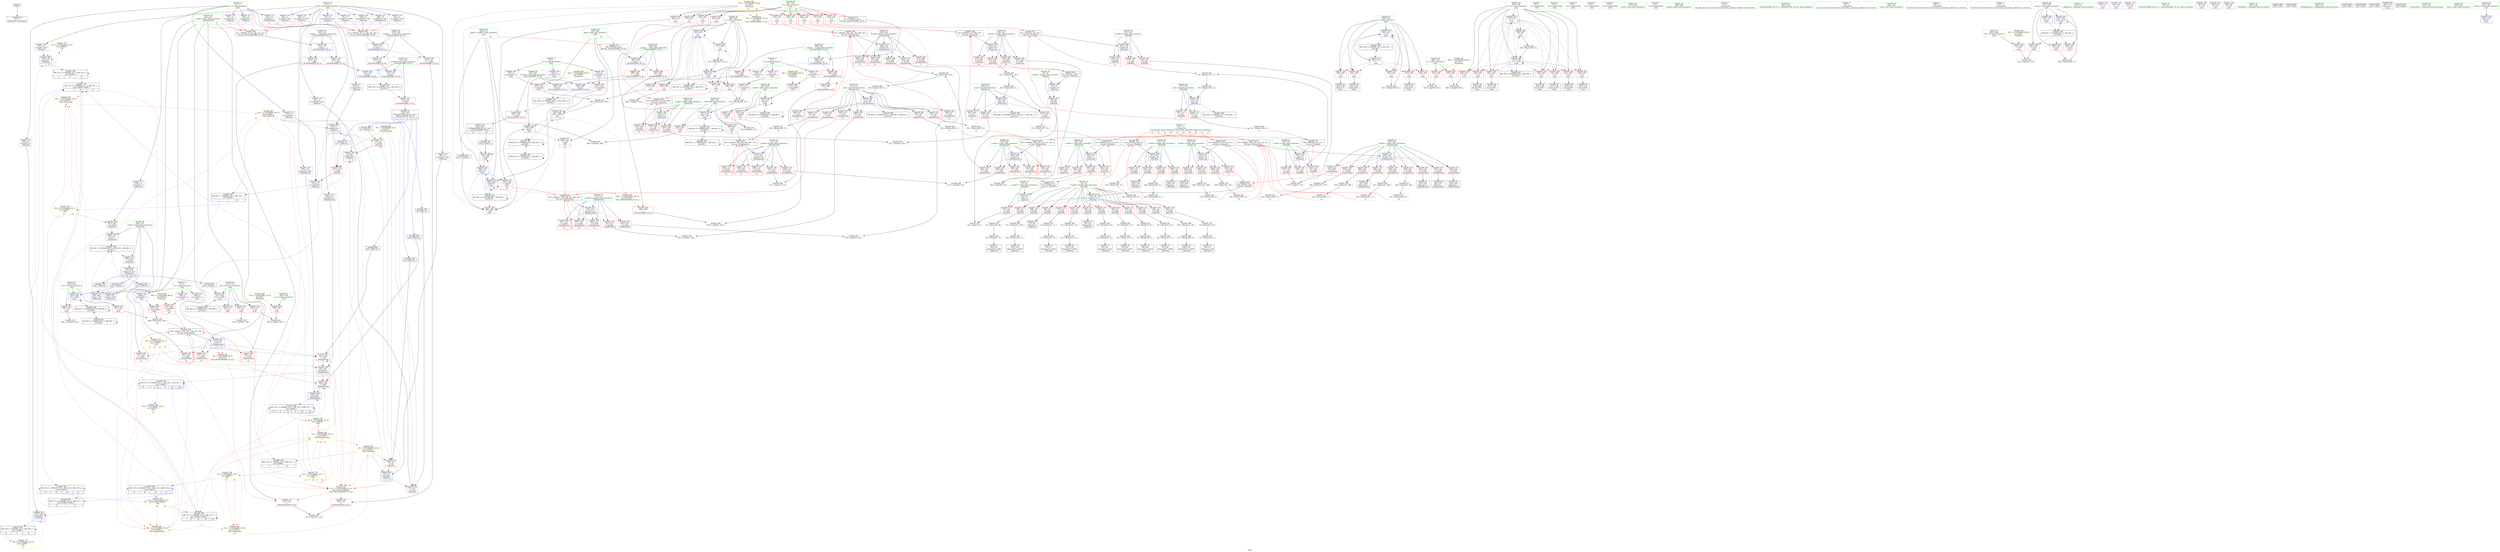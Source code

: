 digraph "SVFG" {
	label="SVFG";

	Node0x56347998b6e0 [shape=record,color=grey,label="{NodeID: 0\nNullPtr}"];
	Node0x56347998b6e0 -> Node0x5634799c0b00[style=solid];
	Node0x5634799d4560 [shape=record,color=yellow,style=double,label="{NodeID: 775\n12V_4 = CSCHI(MR_12V_2)\npts\{130000 \}\nCS[]|{<s0>6}}"];
	Node0x5634799d4560:s0 -> Node0x5634799cff50[style=dashed,color=red];
	Node0x563479a09d60 [shape=record,color=black,label="{NodeID: 609\nMR_48V_3 = PHI(MR_48V_5, MR_48V_2, MR_48V_4, )\npts\{321 \}\n}"];
	Node0x563479a09d60 -> Node0x5634799c34a0[style=dashed];
	Node0x5634799ce550 [shape=record,color=red,label="{NodeID: 277\n551\<--411\n\<--ans\nmain\n}"];
	Node0x5634799ce550 -> Node0x5634799cb6c0[style=solid];
	Node0x5634799bf610 [shape=record,color=purple,label="{NodeID: 111\n82\<--10\narrayidx19\<--T\n_Z4pushiii\n}"];
	Node0x5634799bf610 -> Node0x5634799cf730[style=solid];
	Node0x5634799cb3c0 [shape=record,color=grey,label="{NodeID: 554\n466 = cmp(465, 414, )\n}"];
	Node0x5634799c3a50 [shape=record,color=red,label="{NodeID: 222\n350\<--324\n\<--L.addr\n_Z5queryiiii\n}"];
	Node0x5634799c3a50 -> Node0x5634799df930[style=solid];
	Node0x5634799c0080 [shape=record,color=green,label="{NodeID: 56\n403\<--404\nright\<--right_field_insensitive\nmain\n|{|<s3>23}}"];
	Node0x5634799c0080 -> Node0x5634799ce070[style=solid];
	Node0x5634799c0080 -> Node0x5634799d1540[style=solid];
	Node0x5634799c0080 -> Node0x5634799d16e0[style=solid];
	Node0x5634799c0080:s3 -> Node0x563479a44880[style=solid,color=red];
	Node0x563479a47020 [shape=record,color=black,label="{NodeID: 831\n30 = PHI(226, 337, )\n1st arg _Z4pushiii }"];
	Node0x563479a47020 -> Node0x5634799cf4c0[style=solid];
	Node0x5634799dcf30 [shape=record,color=grey,label="{NodeID: 499\n101 = Binary(51, 100, )\n}"];
	Node0x5634799dcf30 -> Node0x5634799dd0b0[style=solid];
	Node0x5634799d12d0 [shape=record,color=blue,label="{NodeID: 333\n397\<--414\ni11\<--\nmain\n}"];
	Node0x5634799d12d0 -> Node0x5634799cd440[style=dashed];
	Node0x5634799d12d0 -> Node0x5634799cd510[style=dashed];
	Node0x5634799d12d0 -> Node0x5634799cd5e0[style=dashed];
	Node0x5634799d12d0 -> Node0x5634799cd6b0[style=dashed];
	Node0x5634799d12d0 -> Node0x5634799cd780[style=dashed];
	Node0x5634799d12d0 -> Node0x5634799cd850[style=dashed];
	Node0x5634799d12d0 -> Node0x5634799cd920[style=dashed];
	Node0x5634799d12d0 -> Node0x5634799cd9f0[style=dashed];
	Node0x5634799d12d0 -> Node0x5634799d1af0[style=dashed];
	Node0x5634799d12d0 -> Node0x563479a05920[style=dashed];
	Node0x5634799c6bc0 [shape=record,color=red,label="{NodeID: 167\n172\<--155\n\<--R.addr\n_Z5buildiii\n}"];
	Node0x5634799c6bc0 -> Node0x5634799cadc0[style=solid];
	Node0x5634799abbb0 [shape=record,color=green,label="{NodeID: 1\n14\<--1\n.str\<--dummyObj\nGlob }"];
	Node0x5634799ce620 [shape=record,color=red,label="{NodeID: 278\n554\<--411\n\<--ans\nmain\n}"];
	Node0x5634799ce620 -> Node0x5634799e4e00[style=solid];
	Node0x5634799bf6e0 [shape=record,color=purple,label="{NodeID: 112\n104\<--10\narrayidx34\<--T\n_Z4pushiii\n|{<s0>4}}"];
	Node0x5634799bf6e0:s0 -> Node0x563479a46290[style=solid,color=red];
	Node0x5634799cb540 [shape=record,color=grey,label="{NodeID: 555\n460 = cmp(458, 459, )\n}"];
	Node0x5634799c3b20 [shape=record,color=red,label="{NodeID: 223\n362\<--324\n\<--L.addr\n_Z5queryiiii\n|{<s0>15}}"];
	Node0x5634799c3b20:s0 -> Node0x563479a46960[style=solid,color=red];
	Node0x5634799c0150 [shape=record,color=green,label="{NodeID: 57\n405\<--406\nval\<--val_field_insensitive\nmain\n}"];
	Node0x5634799c0150 -> Node0x5634799ce140[style=solid];
	Node0x5634799c0150 -> Node0x5634799ce210[style=solid];
	Node0x5634799c0150 -> Node0x5634799d1610[style=solid];
	Node0x563479a47170 [shape=record,color=black,label="{NodeID: 832\n31 = PHI(227, 338, )\n2nd arg _Z4pushiii }"];
	Node0x563479a47170 -> Node0x5634799cf590[style=solid];
	Node0x563479a0e370 [shape=record,color=yellow,style=double,label="{NodeID: 666\n8V_1 = ENCHI(MR_8V_0)\npts\{216 \}\nFun[_Z4pushiii]}"];
	Node0x563479a0e370 -> Node0x5634799c5d20[style=dashed];
	Node0x563479a0e370 -> Node0x5634799c5df0[style=dashed];
	Node0x563479a0e370 -> Node0x5634799c5ec0[style=dashed];
	Node0x563479a0e370 -> Node0x5634799c5f90[style=dashed];
	Node0x5634799dd0b0 [shape=record,color=grey,label="{NodeID: 500\n102 = Binary(101, 51, )\n}"];
	Node0x5634799dd0b0 -> Node0x5634799c1350[style=solid];
	Node0x5634799d13a0 [shape=record,color=blue,label="{NodeID: 334\n399\<--462\nj\<--\nmain\n}"];
	Node0x5634799d13a0 -> Node0x5634799cdac0[style=dashed];
	Node0x5634799d13a0 -> Node0x5634799cdb90[style=dashed];
	Node0x5634799d13a0 -> Node0x5634799cdc60[style=dashed];
	Node0x5634799d13a0 -> Node0x5634799cdd30[style=dashed];
	Node0x5634799d13a0 -> Node0x5634799cde00[style=dashed];
	Node0x5634799d13a0 -> Node0x5634799d13a0[style=dashed];
	Node0x5634799d13a0 -> Node0x5634799d17b0[style=dashed];
	Node0x5634799d13a0 -> Node0x563479a05e20[style=dashed];
	Node0x5634799c6c90 [shape=record,color=red,label="{NodeID: 168\n177\<--155\n\<--R.addr\n_Z5buildiii\n}"];
	Node0x5634799c6c90 -> Node0x5634799dd530[style=solid];
	Node0x5634799ac650 [shape=record,color=green,label="{NodeID: 2\n16\<--1\n.str.1\<--dummyObj\nGlob }"];
	Node0x563479a0a760 [shape=record,color=yellow,style=double,label="{NodeID: 611\n70V_1 = ENCHI(MR_70V_0)\npts\{392 \}\nFun[_ZSt3minIiERKT_S2_S2_]}"];
	Node0x563479a0a760 -> Node0x5634799cf250[style=dashed];
	Node0x5634799ce6f0 [shape=record,color=red,label="{NodeID: 279\n563\<--411\n\<--ans\nmain\n}"];
	Node0x5634799bf7b0 [shape=record,color=purple,label="{NodeID: 113\n116\<--10\narrayidx43\<--T\n_Z4pushiii\n}"];
	Node0x5634799bf7b0 -> Node0x5634799cf8d0[style=solid];
	Node0x5634799cb6c0 [shape=record,color=grey,label="{NodeID: 556\n552 = cmp(551, 166, )\n}"];
	Node0x5634799c3bf0 [shape=record,color=red,label="{NodeID: 224\n338\<--326\n\<--R.addr\n_Z5queryiiii\n|{<s0>14}}"];
	Node0x5634799c3bf0:s0 -> Node0x563479a47170[style=solid,color=red];
	Node0x5634799c0220 [shape=record,color=green,label="{NodeID: 58\n407\<--408\nleft34\<--left34_field_insensitive\nmain\n}"];
	Node0x5634799c0220 -> Node0x5634799ce2e0[style=solid];
	Node0x5634799c0220 -> Node0x5634799ce3b0[style=solid];
	Node0x5634799c0220 -> Node0x5634799d1880[style=solid];
	Node0x563479a0e450 [shape=record,color=yellow,style=double,label="{NodeID: 667\n10V_1 = ENCHI(MR_10V_0)\npts\{110000 \}\nFun[_Z4pushiii]|{|<s4>1|<s5>2}}"];
	Node0x563479a0e450 -> Node0x5634799c5d20[style=dashed];
	Node0x563479a0e450 -> Node0x5634799c5df0[style=dashed];
	Node0x563479a0e450 -> Node0x5634799cf730[style=dashed];
	Node0x563479a0e450 -> Node0x563479a04520[style=dashed];
	Node0x563479a0e450:s4 -> Node0x563479a0c730[style=dashed,color=red];
	Node0x563479a0e450:s5 -> Node0x563479a0c730[style=dashed,color=red];
	Node0x5634799dd230 [shape=record,color=grey,label="{NodeID: 501\n179 = Binary(178, 51, )\n}"];
	Node0x5634799dd230 -> Node0x5634799d00f0[style=solid];
	Node0x5634799d1470 [shape=record,color=blue,label="{NodeID: 335\n401\<--473\nleft\<--add\nmain\n}"];
	Node0x5634799d1470 -> Node0x5634799cded0[style=dashed];
	Node0x5634799d1470 -> Node0x5634799cdfa0[style=dashed];
	Node0x5634799d1470 -> Node0x563479a00390[style=dashed];
	Node0x5634799c6d60 [shape=record,color=red,label="{NodeID: 169\n192\<--155\n\<--R.addr\n_Z5buildiii\n|{<s0>6}}"];
	Node0x5634799c6d60:s0 -> Node0x563479a45020[style=solid,color=red];
	Node0x5634799ab3d0 [shape=record,color=green,label="{NodeID: 3\n18\<--1\n.str.2\<--dummyObj\nGlob }"];
	Node0x5634799d4880 [shape=record,color=yellow,style=double,label="{NodeID: 778\n10V_2 = CSCHI(MR_10V_1)\npts\{110000 \}\nCS[]|{|<s2>8|<s3>10|<s4>11|<s5>12}}"];
	Node0x5634799d4880 -> Node0x5634799c3300[style=dashed];
	Node0x5634799d4880 -> Node0x5634799d06a0[style=dashed];
	Node0x5634799d4880:s2 -> Node0x563479a0c730[style=dashed,color=red];
	Node0x5634799d4880:s3 -> Node0x563479a0c1c0[style=dashed,color=red];
	Node0x5634799d4880:s4 -> Node0x563479a0c1c0[style=dashed,color=red];
	Node0x5634799d4880:s5 -> Node0x563479a0c1c0[style=dashed,color=red];
	Node0x563479a0b280 [shape=record,color=yellow,style=double,label="{NodeID: 612\n106V_1 = ENCHI(MR_106V_0)\npts\{404 410 \}\nFun[_ZSt3minIiERKT_S2_S2_]}"];
	Node0x563479a0b280 -> Node0x5634799cf320[style=dashed];
	Node0x5634799ce7c0 [shape=record,color=red,label="{NodeID: 280\n472\<--471\n\<--arrayidx19\nmain\n}"];
	Node0x5634799ce7c0 -> Node0x5634799ddfb0[style=solid];
	Node0x5634799bf880 [shape=record,color=purple,label="{NodeID: 114\n169\<--10\narrayidx2\<--T\n_Z5buildiii\n}"];
	Node0x5634799bf880 -> Node0x5634799d0020[style=solid];
	Node0x5634799cb840 [shape=record,color=grey,label="{NodeID: 557\n43 = cmp(41, 42, )\n}"];
	Node0x5634799c3cc0 [shape=record,color=red,label="{NodeID: 225\n341\<--326\n\<--R.addr\n_Z5queryiiii\n}"];
	Node0x5634799c3cc0 -> Node0x5634799ca640[style=solid];
	Node0x5634799c02f0 [shape=record,color=green,label="{NodeID: 59\n409\<--410\nright37\<--right37_field_insensitive\nmain\n|{|<s3>25}}"];
	Node0x5634799c02f0 -> Node0x5634799ce480[style=solid];
	Node0x5634799c02f0 -> Node0x5634799d1950[style=solid];
	Node0x5634799c02f0 -> Node0x5634799d1a20[style=solid];
	Node0x5634799c02f0:s3 -> Node0x563479a44880[style=solid,color=red];
	Node0x563479a0e530 [shape=record,color=yellow,style=double,label="{NodeID: 668\n12V_1 = ENCHI(MR_12V_0)\npts\{130000 \}\nFun[_Z4pushiii]|{|<s3>1}}"];
	Node0x563479a0e530 -> Node0x5634799c5d20[style=dashed];
	Node0x563479a0e530 -> Node0x5634799cf660[style=dashed];
	Node0x563479a0e530 -> Node0x563479a04a20[style=dashed];
	Node0x563479a0e530:s3 -> Node0x563479a0c730[style=dashed,color=red];
	Node0x5634799dd3b0 [shape=record,color=grey,label="{NodeID: 502\n96 = Binary(95, 51, )\n}"];
	Node0x5634799dd3b0 -> Node0x5634799c1280[style=solid];
	Node0x5634799d1540 [shape=record,color=blue,label="{NodeID: 336\n403\<--480\nright\<--add22\nmain\n|{|<s3>23}}"];
	Node0x5634799d1540 -> Node0x5634799ce960[style=dashed];
	Node0x5634799d1540 -> Node0x5634799d16e0[style=dashed];
	Node0x5634799d1540 -> Node0x563479a00890[style=dashed];
	Node0x5634799d1540:s3 -> Node0x563479a0b280[style=dashed,color=red];
	Node0x5634799c6e30 [shape=record,color=red,label="{NodeID: 170\n185\<--157\n\<--mid\n_Z5buildiii\n|{<s0>5}}"];
	Node0x5634799c6e30:s0 -> Node0x563479a45020[style=solid,color=red];
	Node0x5634799ab460 [shape=record,color=green,label="{NodeID: 4\n20\<--1\n.str.3\<--dummyObj\nGlob }"];
	Node0x5634799d49e0 [shape=record,color=yellow,style=double,label="{NodeID: 779\n12V_2 = CSCHI(MR_12V_1)\npts\{130000 \}\nCS[]|{|<s3>8|<s4>9|<s5>10|<s6>11|<s7>12}}"];
	Node0x5634799d49e0 -> Node0x5634799c3300[style=dashed];
	Node0x5634799d49e0 -> Node0x5634799c33d0[style=dashed];
	Node0x5634799d49e0 -> Node0x5634799d0770[style=dashed];
	Node0x5634799d49e0:s3 -> Node0x563479a0c730[style=dashed,color=red];
	Node0x5634799d49e0:s4 -> Node0x563479a0c730[style=dashed,color=red];
	Node0x5634799d49e0:s5 -> Node0x563479a0c2a0[style=dashed,color=red];
	Node0x5634799d49e0:s6 -> Node0x563479a0c2a0[style=dashed,color=red];
	Node0x5634799d49e0:s7 -> Node0x563479a0c2a0[style=dashed,color=red];
	Node0x5634799ce890 [shape=record,color=red,label="{NodeID: 281\n479\<--478\n\<--arrayidx21\nmain\n}"];
	Node0x5634799ce890 -> Node0x5634799ca040[style=solid];
	Node0x5634799bf950 [shape=record,color=purple,label="{NodeID: 115\n239\<--10\narrayidx\<--T\n_Z6updateiiiiix\n|{<s0>8}}"];
	Node0x5634799bf950:s0 -> Node0x563479a46510[style=solid,color=red];
	Node0x5634799cb9c0 [shape=record,color=grey,label="{NodeID: 558\n357 = cmp(355, 356, )\n}"];
	Node0x5634799c3d90 [shape=record,color=red,label="{NodeID: 226\n351\<--326\n\<--R.addr\n_Z5queryiiii\n}"];
	Node0x5634799c3d90 -> Node0x5634799df930[style=solid];
	Node0x5634799c03c0 [shape=record,color=green,label="{NodeID: 60\n411\<--412\nans\<--ans_field_insensitive\nmain\n}"];
	Node0x5634799c03c0 -> Node0x5634799ce550[style=solid];
	Node0x5634799c03c0 -> Node0x5634799ce620[style=solid];
	Node0x5634799c03c0 -> Node0x5634799ce6f0[style=solid];
	Node0x5634799c03c0 -> Node0x5634799d1bc0[style=solid];
	Node0x5634799dd530 [shape=record,color=grey,label="{NodeID: 503\n178 = Binary(176, 177, )\n}"];
	Node0x5634799dd530 -> Node0x5634799dd230[style=solid];
	Node0x5634799d1610 [shape=record,color=blue,label="{NodeID: 337\n405\<--488\nval\<--call24\nmain\n}"];
	Node0x5634799d1610 -> Node0x5634799ce140[style=dashed];
	Node0x5634799d1610 -> Node0x5634799ce210[style=dashed];
	Node0x5634799d1610 -> Node0x563479a00d90[style=dashed];
	Node0x5634799c6f00 [shape=record,color=red,label="{NodeID: 171\n190\<--157\n\<--mid\n_Z5buildiii\n}"];
	Node0x5634799c6f00 -> Node0x5634799dc630[style=solid];
	Node0x5634799ab8b0 [shape=record,color=green,label="{NodeID: 5\n22\<--1\n.str.4\<--dummyObj\nGlob }"];
	Node0x5634799ce960 [shape=record,color=red,label="{NodeID: 282\n496\<--493\n\<--call27\nmain\n}"];
	Node0x5634799ce960 -> Node0x5634799d16e0[style=solid];
	Node0x5634799c4250 [shape=record,color=purple,label="{NodeID: 116\n244\<--10\narrayidx3\<--T\n_Z6updateiiiiix\n}"];
	Node0x5634799c4250 -> Node0x5634799d06a0[style=solid];
	Node0x5634799cbb40 [shape=record,color=grey,label="{NodeID: 559\n491 = cmp(490, 166, )\n}"];
	Node0x5634799c3e60 [shape=record,color=red,label="{NodeID: 227\n373\<--326\n\<--R.addr\n_Z5queryiiii\n|{<s0>16}}"];
	Node0x5634799c3e60:s0 -> Node0x563479a46b30[style=solid,color=red];
	Node0x5634799c0490 [shape=record,color=green,label="{NodeID: 61\n417\<--418\nscanf\<--scanf_field_insensitive\n}"];
	Node0x5634799dd6b0 [shape=record,color=grey,label="{NodeID: 504\n506 = Binary(501, 505, )\n|{<s0>24}}"];
	Node0x5634799dd6b0:s0 -> Node0x563479a46010[style=solid,color=red];
	Node0x5634799d16e0 [shape=record,color=blue,label="{NodeID: 338\n403\<--496\nright\<--\nmain\n}"];
	Node0x5634799d16e0 -> Node0x5634799ce070[style=dashed];
	Node0x5634799d16e0 -> Node0x563479a00890[style=dashed];
	Node0x5634799c6fd0 [shape=record,color=red,label="{NodeID: 172\n225\<--205\n\<--N.addr\n_Z6updateiiiiix\n|{<s0>7}}"];
	Node0x5634799c6fd0:s0 -> Node0x563479a46ed0[style=solid,color=red];
	Node0x5634799ab940 [shape=record,color=green,label="{NodeID: 6\n24\<--1\n.str.5\<--dummyObj\nGlob }"];
	Node0x5634799cea30 [shape=record,color=red,label="{NodeID: 283\n505\<--504\n\<--arrayidx29\nmain\n}"];
	Node0x5634799cea30 -> Node0x5634799dd6b0[style=solid];
	Node0x5634799c4320 [shape=record,color=purple,label="{NodeID: 117\n346\<--10\narrayidx\<--T\n_Z5queryiiii\n}"];
	Node0x5634799c4320 -> Node0x5634799cc260[style=solid];
	Node0x5634799cbcc0 [shape=record,color=grey,label="{NodeID: 560\n277 = cmp(275, 276, )\n}"];
	Node0x5634799c3f30 [shape=record,color=red,label="{NodeID: 228\n355\<--328\n\<--q.addr\n_Z5queryiiii\n}"];
	Node0x5634799c3f30 -> Node0x5634799cb9c0[style=solid];
	Node0x5634799c0590 [shape=record,color=green,label="{NodeID: 62\n428\<--429\nprintf\<--printf_field_insensitive\n}"];
	Node0x5634799dd830 [shape=record,color=grey,label="{NodeID: 505\n292 = Binary(291, 53, )\n|{<s0>12}}"];
	Node0x5634799dd830:s0 -> Node0x563479a451e0[style=solid,color=red];
	Node0x5634799d17b0 [shape=record,color=blue,label="{NodeID: 339\n399\<--512\nj\<--dec\nmain\n}"];
	Node0x5634799d17b0 -> Node0x5634799cdac0[style=dashed];
	Node0x5634799d17b0 -> Node0x5634799cdb90[style=dashed];
	Node0x5634799d17b0 -> Node0x5634799cdc60[style=dashed];
	Node0x5634799d17b0 -> Node0x5634799cdd30[style=dashed];
	Node0x5634799d17b0 -> Node0x5634799cde00[style=dashed];
	Node0x5634799d17b0 -> Node0x5634799d13a0[style=dashed];
	Node0x5634799d17b0 -> Node0x5634799d17b0[style=dashed];
	Node0x5634799d17b0 -> Node0x563479a05e20[style=dashed];
	Node0x5634799c70a0 [shape=record,color=red,label="{NodeID: 173\n237\<--205\n\<--N.addr\n_Z6updateiiiiix\n}"];
	Node0x5634799c70a0 -> Node0x5634799c1830[style=solid];
	Node0x5634799ab9d0 [shape=record,color=green,label="{NodeID: 7\n51\<--1\n\<--dummyObj\nCan only get source location for instruction, argument, global var or function.}"];
	Node0x5634799ceb00 [shape=record,color=red,label="{NodeID: 284\n519\<--518\n\<--arrayidx36\nmain\n}"];
	Node0x5634799ceb00 -> Node0x5634799d1880[style=solid];
	Node0x5634799c43f0 [shape=record,color=purple,label="{NodeID: 118\n48\<--12\narrayidx\<--TAG\n_Z4pushiii\n|{<s0>1}}"];
	Node0x5634799c43f0:s0 -> Node0x563479a46290[style=solid,color=red];
	Node0x5634799cbe40 [shape=record,color=grey,label="{NodeID: 561\n484 = cmp(482, 483, )\n}"];
	Node0x5634799c4000 [shape=record,color=red,label="{NodeID: 229\n364\<--328\n\<--q.addr\n_Z5queryiiii\n|{<s0>15}}"];
	Node0x5634799c4000:s0 -> Node0x563479a46d00[style=solid,color=red];
	Node0x5634799c0690 [shape=record,color=green,label="{NodeID: 63\n494\<--495\n_ZSt3minIiERKT_S2_S2_\<--_ZSt3minIiERKT_S2_S2__field_insensitive\n}"];
	Node0x5634799dd9b0 [shape=record,color=grey,label="{NodeID: 506\n291 = Binary(51, 290, )\n}"];
	Node0x5634799dd9b0 -> Node0x5634799dd830[style=solid];
	Node0x5634799d1880 [shape=record,color=blue,label="{NodeID: 340\n407\<--519\nleft34\<--\nmain\n}"];
	Node0x5634799d1880 -> Node0x5634799ce2e0[style=dashed];
	Node0x5634799d1880 -> Node0x5634799ce3b0[style=dashed];
	Node0x5634799d1880 -> Node0x5634799d1880[style=dashed];
	Node0x5634799d1880 -> Node0x563479a07220[style=dashed];
	Node0x5634799c7170 [shape=record,color=red,label="{NodeID: 174\n242\<--205\n\<--N.addr\n_Z6updateiiiiix\n}"];
	Node0x5634799c7170 -> Node0x5634799c1900[style=solid];
	Node0x5634799aba60 [shape=record,color=green,label="{NodeID: 8\n53\<--1\n\<--dummyObj\nCan only get source location for instruction, argument, global var or function.}"];
	Node0x5634799cebd0 [shape=record,color=red,label="{NodeID: 285\n524\<--523\n\<--arrayidx39\nmain\n}"];
	Node0x5634799cebd0 -> Node0x5634799d1950[style=solid];
	Node0x5634799c44c0 [shape=record,color=purple,label="{NodeID: 119\n55\<--12\narrayidx2\<--TAG\n_Z4pushiii\n|{<s0>1}}"];
	Node0x5634799c44c0:s0 -> Node0x563479a46510[style=solid,color=red];
	Node0x5634799e4e00 [shape=record,color=grey,label="{NodeID: 562\n556 = cmp(554, 555, )\n}"];
	Node0x5634799c40d0 [shape=record,color=red,label="{NodeID: 230\n374\<--328\n\<--q.addr\n_Z5queryiiii\n|{<s0>16}}"];
	Node0x5634799c40d0:s0 -> Node0x563479a46d00[style=solid,color=red];
	Node0x5634799c0790 [shape=record,color=green,label="{NodeID: 64\n560\<--561\nputs\<--puts_field_insensitive\n}"];
	Node0x5634799ddb30 [shape=record,color=grey,label="{NodeID: 507\n95 = Binary(51, 94, )\n}"];
	Node0x5634799ddb30 -> Node0x5634799dd3b0[style=solid];
	Node0x5634799d1950 [shape=record,color=blue,label="{NodeID: 341\n409\<--524\nright37\<--\nmain\n|{|<s5>25}}"];
	Node0x5634799d1950 -> Node0x5634799ce960[style=dashed];
	Node0x5634799d1950 -> Node0x5634799ceca0[style=dashed];
	Node0x5634799d1950 -> Node0x5634799d1950[style=dashed];
	Node0x5634799d1950 -> Node0x5634799d1a20[style=dashed];
	Node0x5634799d1950 -> Node0x563479a07720[style=dashed];
	Node0x5634799d1950:s5 -> Node0x563479a0b280[style=dashed,color=red];
	Node0x5634799c7240 [shape=record,color=red,label="{NodeID: 175\n246\<--205\n\<--N.addr\n_Z6updateiiiiix\n}"];
	Node0x5634799c7240 -> Node0x5634799c19d0[style=solid];
	Node0x563479998ce0 [shape=record,color=green,label="{NodeID: 9\n166\<--1\n\<--dummyObj\nCan only get source location for instruction, argument, global var or function.}"];
	Node0x5634799d4f40 [shape=record,color=yellow,style=double,label="{NodeID: 784\n10V_8 = CSCHI(MR_10V_2)\npts\{110000 \}\nCS[]|{<s0>13}}"];
	Node0x5634799d4f40:s0 -> Node0x563479a0c1c0[style=dashed,color=red];
	Node0x5634799ceca0 [shape=record,color=red,label="{NodeID: 286\n531\<--530\n\<--call42\nmain\n}"];
	Node0x5634799ceca0 -> Node0x5634799d1a20[style=solid];
	Node0x5634799c4590 [shape=record,color=purple,label="{NodeID: 120\n64\<--12\narrayidx6\<--TAG\n_Z4pushiii\n}"];
	Node0x5634799c4590 -> Node0x5634799cf660[style=solid];
	Node0x5634799fb240 [shape=record,color=black,label="{NodeID: 563\nMR_100V_3 = PHI(MR_100V_4, MR_100V_2, )\npts\{583 \}\n}"];
	Node0x5634799fb240 -> Node0x5634799cee40[style=dashed];
	Node0x5634799cc030 [shape=record,color=red,label="{NodeID: 231\n356\<--330\n\<--mid\n_Z5queryiiii\n}"];
	Node0x5634799cc030 -> Node0x5634799cb9c0[style=solid];
	Node0x5634799c0890 [shape=record,color=green,label="{NodeID: 65\n582\<--583\nretval\<--retval_field_insensitive\n_ZSt3minIiERKT_S2_S2_\n}"];
	Node0x5634799c0890 -> Node0x5634799cee40[style=solid];
	Node0x5634799c0890 -> Node0x5634799d1f00[style=solid];
	Node0x5634799c0890 -> Node0x5634799d1fd0[style=solid];
	Node0x5634799ddcb0 [shape=record,color=grey,label="{NodeID: 508\n113 = Binary(51, 112, )\n}"];
	Node0x5634799ddcb0 -> Node0x5634799dcc30[style=solid];
	Node0x5634799d1a20 [shape=record,color=blue,label="{NodeID: 342\n409\<--531\nright37\<--\nmain\n}"];
	Node0x5634799d1a20 -> Node0x5634799ce480[style=dashed];
	Node0x5634799d1a20 -> Node0x5634799ce960[style=dashed];
	Node0x5634799d1a20 -> Node0x5634799d1950[style=dashed];
	Node0x5634799d1a20 -> Node0x563479a07720[style=dashed];
	Node0x5634799c7310 [shape=record,color=red,label="{NodeID: 176\n251\<--205\n\<--N.addr\n_Z6updateiiiiix\n}"];
	Node0x5634799c7310 -> Node0x5634799c1aa0[style=solid];
	Node0x563479998d70 [shape=record,color=green,label="{NodeID: 10\n414\<--1\n\<--dummyObj\nCan only get source location for instruction, argument, global var or function.|{<s0>21|<s1>21|<s2>22|<s3>22|<s4>24|<s5>24|<s6>26|<s7>26|<s8>27|<s9>27}}"];
	Node0x563479998d70:s0 -> Node0x563479a44c10[style=solid,color=red];
	Node0x563479998d70:s1 -> Node0x563479a44e60[style=solid,color=red];
	Node0x563479998d70:s2 -> Node0x563479a46790[style=solid,color=red];
	Node0x563479998d70:s3 -> Node0x563479a46960[style=solid,color=red];
	Node0x563479998d70:s4 -> Node0x563479a451e0[style=solid,color=red];
	Node0x563479998d70:s5 -> Node0x563479a45610[style=solid,color=red];
	Node0x563479998d70:s6 -> Node0x563479a451e0[style=solid,color=red];
	Node0x563479998d70:s7 -> Node0x563479a45610[style=solid,color=red];
	Node0x563479998d70:s8 -> Node0x563479a46790[style=solid,color=red];
	Node0x563479998d70:s9 -> Node0x563479a46960[style=solid,color=red];
	Node0x5634799d50a0 [shape=record,color=yellow,style=double,label="{NodeID: 785\n12V_8 = CSCHI(MR_12V_2)\npts\{130000 \}\nCS[]|{<s0>13}}"];
	Node0x5634799d50a0:s0 -> Node0x563479a0c2a0[style=dashed,color=red];
	Node0x5634799ced70 [shape=record,color=red,label="{NodeID: 287\n539\<--538\n\<--arrayidx44\nmain\n|{<s0>26}}"];
	Node0x5634799ced70:s0 -> Node0x563479a46010[style=solid,color=red];
	Node0x5634799c4660 [shape=record,color=purple,label="{NodeID: 121\n75\<--12\narrayidx14\<--TAG\n_Z4pushiii\n|{<s0>2}}"];
	Node0x5634799c4660:s0 -> Node0x563479a46510[style=solid,color=red];
	Node0x5634799cc0c0 [shape=record,color=red,label="{NodeID: 232\n363\<--330\n\<--mid\n_Z5queryiiii\n|{<s0>15}}"];
	Node0x5634799cc0c0:s0 -> Node0x563479a46b30[style=solid,color=red];
	Node0x5634799c0960 [shape=record,color=green,label="{NodeID: 66\n584\<--585\n__a.addr\<--__a.addr_field_insensitive\n_ZSt3minIiERKT_S2_S2_\n}"];
	Node0x5634799c0960 -> Node0x5634799cef10[style=solid];
	Node0x5634799c0960 -> Node0x5634799cefe0[style=solid];
	Node0x5634799c0960 -> Node0x5634799d1d60[style=solid];
	Node0x5634799dde30 [shape=record,color=grey,label="{NodeID: 509\n259 = Binary(258, 51, )\n}"];
	Node0x5634799dde30 -> Node0x5634799d0840[style=solid];
	Node0x5634799d1af0 [shape=record,color=blue,label="{NodeID: 343\n397\<--544\ni11\<--inc47\nmain\n}"];
	Node0x5634799d1af0 -> Node0x5634799cd440[style=dashed];
	Node0x5634799d1af0 -> Node0x5634799cd510[style=dashed];
	Node0x5634799d1af0 -> Node0x5634799cd5e0[style=dashed];
	Node0x5634799d1af0 -> Node0x5634799cd6b0[style=dashed];
	Node0x5634799d1af0 -> Node0x5634799cd780[style=dashed];
	Node0x5634799d1af0 -> Node0x5634799cd850[style=dashed];
	Node0x5634799d1af0 -> Node0x5634799cd920[style=dashed];
	Node0x5634799d1af0 -> Node0x5634799cd9f0[style=dashed];
	Node0x5634799d1af0 -> Node0x5634799d1af0[style=dashed];
	Node0x5634799d1af0 -> Node0x563479a05920[style=dashed];
	Node0x5634799c73e0 [shape=record,color=red,label="{NodeID: 177\n265\<--205\n\<--N.addr\n_Z6updateiiiiix\n}"];
	Node0x5634799c73e0 -> Node0x5634799dea30[style=solid];
	Node0x563479998e00 [shape=record,color=green,label="{NodeID: 11\n513\<--1\n\<--dummyObj\nCan only get source location for instruction, argument, global var or function.}"];
	Node0x5634799cee40 [shape=record,color=red,label="{NodeID: 288\n602\<--582\n\<--retval\n_ZSt3minIiERKT_S2_S2_\n}"];
	Node0x5634799cee40 -> Node0x5634799bed20[style=solid];
	Node0x5634799c4730 [shape=record,color=purple,label="{NodeID: 122\n86\<--12\narrayidx21\<--TAG\n_Z4pushiii\n|{<s0>3}}"];
	Node0x5634799c4730:s0 -> Node0x563479a46290[style=solid,color=red];
	Node0x5634799cc190 [shape=record,color=red,label="{NodeID: 233\n371\<--330\n\<--mid\n_Z5queryiiii\n}"];
	Node0x5634799cc190 -> Node0x5634799de5b0[style=solid];
	Node0x5634799c0a30 [shape=record,color=green,label="{NodeID: 67\n586\<--587\n__b.addr\<--__b.addr_field_insensitive\n_ZSt3minIiERKT_S2_S2_\n}"];
	Node0x5634799c0a30 -> Node0x5634799cf0b0[style=solid];
	Node0x5634799c0a30 -> Node0x5634799cf180[style=solid];
	Node0x5634799c0a30 -> Node0x5634799d1e30[style=solid];
	Node0x5634799ddfb0 [shape=record,color=grey,label="{NodeID: 510\n473 = Binary(468, 472, )\n}"];
	Node0x5634799ddfb0 -> Node0x5634799d1470[style=solid];
	Node0x5634799d1bc0 [shape=record,color=blue,label="{NodeID: 344\n411\<--549\nans\<--call49\nmain\n}"];
	Node0x5634799d1bc0 -> Node0x5634799ce550[style=dashed];
	Node0x5634799d1bc0 -> Node0x5634799ce620[style=dashed];
	Node0x5634799d1bc0 -> Node0x5634799ce6f0[style=dashed];
	Node0x5634799d1bc0 -> Node0x5634799faa30[style=dashed];
	Node0x5634799c74b0 [shape=record,color=red,label="{NodeID: 178\n279\<--205\n\<--N.addr\n_Z6updateiiiiix\n}"];
	Node0x5634799c74b0 -> Node0x5634799e0b30[style=solid];
	Node0x563479998ed0 [shape=record,color=green,label="{NodeID: 12\n4\<--5\na\<--a_field_insensitive\nGlob }"];
	Node0x563479998ed0 -> Node0x5634799bedf0[style=solid];
	Node0x563479998ed0 -> Node0x5634799beec0[style=solid];
	Node0x563479998ed0 -> Node0x5634799bef90[style=solid];
	Node0x5634799cef10 [shape=record,color=red,label="{NodeID: 289\n592\<--584\n\<--__a.addr\n_ZSt3minIiERKT_S2_S2_\n}"];
	Node0x5634799cef10 -> Node0x5634799cf320[style=solid];
	Node0x5634799c4800 [shape=record,color=purple,label="{NodeID: 123\n91\<--12\narrayidx25\<--TAG\n_Z4pushiii\n|{<s0>3}}"];
	Node0x5634799c4800:s0 -> Node0x563479a46510[style=solid,color=red];
	Node0x5634799fbd60 [shape=record,color=black,label="{NodeID: 566\nMR_44V_2 = PHI(MR_44V_1, MR_44V_3, MR_44V_3, )\npts\{218 \}\n}"];
	Node0x5634799cc260 [shape=record,color=red,label="{NodeID: 234\n347\<--346\n\<--arrayidx\n_Z5queryiiii\n}"];
	Node0x5634799cc260 -> Node0x5634799d0c50[style=solid];
	Node0x5634799c0b00 [shape=record,color=black,label="{NodeID: 68\n2\<--3\ndummyVal\<--dummyVal\n}"];
	Node0x5634799de130 [shape=record,color=grey,label="{NodeID: 511\n258 = Binary(256, 257, )\n}"];
	Node0x5634799de130 -> Node0x5634799dde30[style=solid];
	Node0x5634799d1c90 [shape=record,color=blue,label="{NodeID: 345\n387\<--569\ncasen\<--inc57\nmain\n}"];
	Node0x5634799d1c90 -> Node0x563479a04f20[style=dashed];
	Node0x5634799c7580 [shape=record,color=red,label="{NodeID: 179\n290\<--205\n\<--N.addr\n_Z6updateiiiiix\n}"];
	Node0x5634799c7580 -> Node0x5634799dd9b0[style=solid];
	Node0x563479998fa0 [shape=record,color=green,label="{NodeID: 13\n6\<--7\nb\<--b_field_insensitive\nGlob }"];
	Node0x563479998fa0 -> Node0x5634799bf060[style=solid];
	Node0x563479998fa0 -> Node0x5634799bf130[style=solid];
	Node0x563479998fa0 -> Node0x5634799bf200[style=solid];
	Node0x5634799d53c0 [shape=record,color=yellow,style=double,label="{NodeID: 788\n10V_2 = CSCHI(MR_10V_1)\npts\{110000 \}\nCS[]|{|<s2>15|<s3>16}}"];
	Node0x5634799d53c0 -> Node0x5634799cc260[style=dashed];
	Node0x5634799d53c0 -> Node0x5634799fb140[style=dashed];
	Node0x5634799d53c0:s2 -> Node0x563479a0cde0[style=dashed,color=red];
	Node0x5634799d53c0:s3 -> Node0x563479a0cde0[style=dashed,color=red];
	Node0x5634799cefe0 [shape=record,color=red,label="{NodeID: 290\n599\<--584\n\<--__a.addr\n_ZSt3minIiERKT_S2_S2_\n}"];
	Node0x5634799cefe0 -> Node0x5634799d1fd0[style=solid];
	Node0x5634799c48d0 [shape=record,color=purple,label="{NodeID: 124\n98\<--12\narrayidx30\<--TAG\n_Z4pushiii\n}"];
	Node0x5634799c48d0 -> Node0x5634799cf800[style=solid];
	Node0x5634799fc260 [shape=record,color=black,label="{NodeID: 567\nMR_10V_4 = PHI(MR_10V_3, MR_10V_5, MR_10V_7, )\npts\{110000 \}\n|{<s0>10|<s1>11|<s2>12|<s3>13|<s4>24|<s5>26}}"];
	Node0x5634799fc260:s0 -> Node0x5634799fc260[style=dashed,color=blue];
	Node0x5634799fc260:s1 -> Node0x5634799fc260[style=dashed,color=blue];
	Node0x5634799fc260:s2 -> Node0x5634799d4f40[style=dashed,color=blue];
	Node0x5634799fc260:s3 -> Node0x5634799fc260[style=dashed,color=blue];
	Node0x5634799fc260:s4 -> Node0x563479a01290[style=dashed,color=blue];
	Node0x5634799fc260:s5 -> Node0x5634799ff960[style=dashed,color=blue];
	Node0x5634799cc330 [shape=record,color=red,label="{NodeID: 235\n422\<--385\n\<--TN\nmain\n}"];
	Node0x5634799cc330 -> Node0x5634799ca7c0[style=solid];
	Node0x5634799c0c00 [shape=record,color=black,label="{NodeID: 69\n47\<--46\nidxprom\<--\n_Z4pushiii\n}"];
	Node0x5634799de2b0 [shape=record,color=grey,label="{NodeID: 512\n72 = Binary(51, 71, )\n}"];
	Node0x5634799de2b0 -> Node0x5634799dc7b0[style=solid];
	Node0x5634799d1d60 [shape=record,color=blue,label="{NodeID: 346\n584\<--580\n__a.addr\<--__a\n_ZSt3minIiERKT_S2_S2_\n}"];
	Node0x5634799d1d60 -> Node0x5634799cef10[style=dashed];
	Node0x5634799d1d60 -> Node0x5634799cefe0[style=dashed];
	Node0x5634799c7650 [shape=record,color=red,label="{NodeID: 180\n299\<--205\n\<--N.addr\n_Z6updateiiiiix\n}"];
	Node0x5634799c7650 -> Node0x5634799e09b0[style=solid];
	Node0x5634799bcf70 [shape=record,color=green,label="{NodeID: 14\n8\<--9\nc\<--c_field_insensitive\nGlob }"];
	Node0x5634799bcf70 -> Node0x5634799bf2d0[style=solid];
	Node0x5634799bcf70 -> Node0x5634799bf3a0[style=solid];
	Node0x5634799bcf70 -> Node0x5634799bf470[style=solid];
	Node0x5634799d5520 [shape=record,color=yellow,style=double,label="{NodeID: 789\n12V_2 = CSCHI(MR_12V_1)\npts\{130000 \}\nCS[]|{|<s1>15|<s2>16}}"];
	Node0x5634799d5520 -> Node0x563479a09860[style=dashed];
	Node0x5634799d5520:s1 -> Node0x563479a0cec0[style=dashed,color=red];
	Node0x5634799d5520:s2 -> Node0x563479a0cec0[style=dashed,color=red];
	Node0x5634799cf0b0 [shape=record,color=red,label="{NodeID: 291\n590\<--586\n\<--__b.addr\n_ZSt3minIiERKT_S2_S2_\n}"];
	Node0x5634799cf0b0 -> Node0x5634799cf250[style=solid];
	Node0x5634799c49a0 [shape=record,color=purple,label="{NodeID: 125\n109\<--12\narrayidx38\<--TAG\n_Z4pushiii\n|{<s0>4}}"];
	Node0x5634799c49a0:s0 -> Node0x563479a46510[style=solid,color=red];
	Node0x5634799fc760 [shape=record,color=black,label="{NodeID: 568\nMR_12V_4 = PHI(MR_12V_3, MR_12V_5, MR_12V_7, )\npts\{130000 \}\n|{<s0>10|<s1>11|<s2>12|<s3>13|<s4>24|<s5>26}}"];
	Node0x5634799fc760:s0 -> Node0x5634799fc760[style=dashed,color=blue];
	Node0x5634799fc760:s1 -> Node0x5634799fc760[style=dashed,color=blue];
	Node0x5634799fc760:s2 -> Node0x5634799d50a0[style=dashed,color=blue];
	Node0x5634799fc760:s3 -> Node0x5634799fc760[style=dashed,color=blue];
	Node0x5634799fc760:s4 -> Node0x563479a01290[style=dashed,color=blue];
	Node0x5634799fc760:s5 -> Node0x5634799ff960[style=dashed,color=blue];
	Node0x5634799cc400 [shape=record,color=red,label="{NodeID: 236\n421\<--387\n\<--casen\nmain\n}"];
	Node0x5634799cc400 -> Node0x5634799ca7c0[style=solid];
	Node0x5634799c0cd0 [shape=record,color=black,label="{NodeID: 70\n54\<--52\nidxprom1\<--add\n_Z4pushiii\n}"];
	Node0x5634799de430 [shape=record,color=grey,label="{NodeID: 513\n68 = Binary(67, 53, )\n}"];
	Node0x5634799de430 -> Node0x5634799c0e70[style=solid];
	Node0x5634799d1e30 [shape=record,color=blue,label="{NodeID: 347\n586\<--581\n__b.addr\<--__b\n_ZSt3minIiERKT_S2_S2_\n}"];
	Node0x5634799d1e30 -> Node0x5634799cf0b0[style=dashed];
	Node0x5634799d1e30 -> Node0x5634799cf180[style=dashed];
	Node0x5634799c7720 [shape=record,color=red,label="{NodeID: 181\n226\<--207\n\<--L.addr\n_Z6updateiiiiix\n|{<s0>7}}"];
	Node0x5634799c7720:s0 -> Node0x563479a47020[style=solid,color=red];
	Node0x5634799bd000 [shape=record,color=green,label="{NodeID: 15\n10\<--11\nT\<--T_field_insensitive\nGlob }"];
	Node0x5634799bd000 -> Node0x5634799bf540[style=solid];
	Node0x5634799bd000 -> Node0x5634799bf610[style=solid];
	Node0x5634799bd000 -> Node0x5634799bf6e0[style=solid];
	Node0x5634799bd000 -> Node0x5634799bf7b0[style=solid];
	Node0x5634799bd000 -> Node0x5634799bf880[style=solid];
	Node0x5634799bd000 -> Node0x5634799bf950[style=solid];
	Node0x5634799bd000 -> Node0x5634799c4250[style=solid];
	Node0x5634799bd000 -> Node0x5634799c4320[style=solid];
	Node0x5634799cf180 [shape=record,color=red,label="{NodeID: 292\n596\<--586\n\<--__b.addr\n_ZSt3minIiERKT_S2_S2_\n}"];
	Node0x5634799cf180 -> Node0x5634799d1f00[style=solid];
	Node0x5634799c4a70 [shape=record,color=purple,label="{NodeID: 126\n164\<--12\narrayidx\<--TAG\n_Z5buildiii\n}"];
	Node0x5634799c4a70 -> Node0x5634799cff50[style=solid];
	Node0x5634799cc4d0 [shape=record,color=red,label="{NodeID: 237\n425\<--387\n\<--casen\nmain\n}"];
	Node0x5634799c0da0 [shape=record,color=black,label="{NodeID: 71\n63\<--62\nidxprom5\<--add4\n_Z4pushiii\n}"];
	Node0x5634799de5b0 [shape=record,color=grey,label="{NodeID: 514\n372 = Binary(371, 53, )\n|{<s0>16}}"];
	Node0x5634799de5b0:s0 -> Node0x563479a46960[style=solid,color=red];
	Node0x5634799d1f00 [shape=record,color=blue,label="{NodeID: 348\n582\<--596\nretval\<--\n_ZSt3minIiERKT_S2_S2_\n}"];
	Node0x5634799d1f00 -> Node0x5634799fb240[style=dashed];
	Node0x5634799c77f0 [shape=record,color=red,label="{NodeID: 182\n229\<--207\n\<--L.addr\n_Z6updateiiiiix\n}"];
	Node0x5634799c77f0 -> Node0x5634799caac0[style=solid];
	Node0x5634799bd090 [shape=record,color=green,label="{NodeID: 16\n12\<--13\nTAG\<--TAG_field_insensitive\nGlob }"];
	Node0x5634799bd090 -> Node0x5634799c43f0[style=solid];
	Node0x5634799bd090 -> Node0x5634799c44c0[style=solid];
	Node0x5634799bd090 -> Node0x5634799c4590[style=solid];
	Node0x5634799bd090 -> Node0x5634799c4660[style=solid];
	Node0x5634799bd090 -> Node0x5634799c4730[style=solid];
	Node0x5634799bd090 -> Node0x5634799c4800[style=solid];
	Node0x5634799bd090 -> Node0x5634799c48d0[style=solid];
	Node0x5634799bd090 -> Node0x5634799c49a0[style=solid];
	Node0x5634799bd090 -> Node0x5634799c4a70[style=solid];
	Node0x5634799bd090 -> Node0x5634799c4b40[style=solid];
	Node0x5634799bd090 -> Node0x5634799c4c10[style=solid];
	Node0x5634799cf250 [shape=record,color=red,label="{NodeID: 293\n591\<--590\n\<--\n_ZSt3minIiERKT_S2_S2_\n}"];
	Node0x5634799cf250 -> Node0x5634799cac40[style=solid];
	Node0x5634799c4b40 [shape=record,color=purple,label="{NodeID: 127\n248\<--12\narrayidx5\<--TAG\n_Z6updateiiiiix\n|{<s0>9}}"];
	Node0x5634799c4b40:s0 -> Node0x563479a46510[style=solid,color=red];
	Node0x5634799cc5a0 [shape=record,color=red,label="{NodeID: 238\n568\<--387\n\<--casen\nmain\n}"];
	Node0x5634799cc5a0 -> Node0x5634799e0cb0[style=solid];
	Node0x5634799c0e70 [shape=record,color=black,label="{NodeID: 72\n69\<--68\nidxprom9\<--add8\n_Z4pushiii\n}"];
	Node0x5634799de730 [shape=record,color=grey,label="{NodeID: 515\n369 = Binary(51, 368, )\n}"];
	Node0x5634799de730 -> Node0x5634799de8b0[style=solid];
	Node0x5634799d1fd0 [shape=record,color=blue,label="{NodeID: 349\n582\<--599\nretval\<--\n_ZSt3minIiERKT_S2_S2_\n}"];
	Node0x5634799d1fd0 -> Node0x5634799fb240[style=dashed];
	Node0x5634799c78c0 [shape=record,color=red,label="{NodeID: 183\n256\<--207\n\<--L.addr\n_Z6updateiiiiix\n}"];
	Node0x5634799c78c0 -> Node0x5634799de130[style=solid];
	Node0x5634799bd120 [shape=record,color=green,label="{NodeID: 17\n26\<--27\n_Z4pushiii\<--_Z4pushiii_field_insensitive\n}"];
	Node0x5634799cf320 [shape=record,color=red,label="{NodeID: 294\n593\<--592\n\<--\n_ZSt3minIiERKT_S2_S2_\n}"];
	Node0x5634799cf320 -> Node0x5634799cac40[style=solid];
	Node0x5634799c4c10 [shape=record,color=purple,label="{NodeID: 128\n253\<--12\narrayidx8\<--TAG\n_Z6updateiiiiix\n}"];
	Node0x5634799c4c10 -> Node0x5634799d0770[style=solid];
	Node0x5634799cc670 [shape=record,color=red,label="{NodeID: 239\n435\<--389\n\<--n\nmain\n}"];
	Node0x5634799cc670 -> Node0x5634799ca4c0[style=solid];
	Node0x5634799c0f40 [shape=record,color=black,label="{NodeID: 73\n74\<--73\nidxprom13\<--add12\n_Z4pushiii\n}"];
	Node0x5634799de8b0 [shape=record,color=grey,label="{NodeID: 516\n370 = Binary(369, 51, )\n|{<s0>16}}"];
	Node0x5634799de8b0:s0 -> Node0x563479a46790[style=solid,color=red];
	Node0x5634799c7990 [shape=record,color=red,label="{NodeID: 184\n268\<--207\n\<--L.addr\n_Z6updateiiiiix\n|{<s0>10}}"];
	Node0x5634799c7990:s0 -> Node0x563479a45610[style=solid,color=red];
	Node0x5634799bd1b0 [shape=record,color=green,label="{NodeID: 18\n32\<--33\nN.addr\<--N.addr_field_insensitive\n_Z4pushiii\n}"];
	Node0x5634799bd1b0 -> Node0x5634799c51c0[style=solid];
	Node0x5634799bd1b0 -> Node0x5634799c5290[style=solid];
	Node0x5634799bd1b0 -> Node0x5634799c5360[style=solid];
	Node0x5634799bd1b0 -> Node0x5634799c5430[style=solid];
	Node0x5634799bd1b0 -> Node0x5634799c5500[style=solid];
	Node0x5634799bd1b0 -> Node0x5634799c55d0[style=solid];
	Node0x5634799bd1b0 -> Node0x5634799c56a0[style=solid];
	Node0x5634799bd1b0 -> Node0x5634799c5770[style=solid];
	Node0x5634799bd1b0 -> Node0x5634799c5840[style=solid];
	Node0x5634799bd1b0 -> Node0x5634799c5910[style=solid];
	Node0x5634799bd1b0 -> Node0x5634799c59e0[style=solid];
	Node0x5634799bd1b0 -> Node0x5634799c5ab0[style=solid];
	Node0x5634799bd1b0 -> Node0x5634799cf3f0[style=solid];
	Node0x5634799d59d0 [shape=record,color=yellow,style=double,label="{NodeID: 793\n21V_6 = CSCHI(MR_21V_5)\npts\{110000 130000 \}\nCS[]|{|<s1>24|<s2>24}}"];
	Node0x5634799d59d0 -> Node0x563479a01290[style=dashed];
	Node0x5634799d59d0:s1 -> Node0x563479a0c1c0[style=dashed,color=red];
	Node0x5634799d59d0:s2 -> Node0x563479a0c2a0[style=dashed,color=red];
	Node0x5634799cf3f0 [shape=record,color=blue,label="{NodeID: 295\n32\<--29\nN.addr\<--N\n_Z4pushiii\n}"];
	Node0x5634799cf3f0 -> Node0x5634799c51c0[style=dashed];
	Node0x5634799cf3f0 -> Node0x5634799c5290[style=dashed];
	Node0x5634799cf3f0 -> Node0x5634799c5360[style=dashed];
	Node0x5634799cf3f0 -> Node0x5634799c5430[style=dashed];
	Node0x5634799cf3f0 -> Node0x5634799c5500[style=dashed];
	Node0x5634799cf3f0 -> Node0x5634799c55d0[style=dashed];
	Node0x5634799cf3f0 -> Node0x5634799c56a0[style=dashed];
	Node0x5634799cf3f0 -> Node0x5634799c5770[style=dashed];
	Node0x5634799cf3f0 -> Node0x5634799c5840[style=dashed];
	Node0x5634799cf3f0 -> Node0x5634799c5910[style=dashed];
	Node0x5634799cf3f0 -> Node0x5634799c59e0[style=dashed];
	Node0x5634799cf3f0 -> Node0x5634799c5ab0[style=dashed];
	Node0x5634799c4ce0 [shape=record,color=purple,label="{NodeID: 129\n415\<--14\n\<--.str\nmain\n}"];
	Node0x5634799cc740 [shape=record,color=red,label="{NodeID: 240\n459\<--389\n\<--n\nmain\n}"];
	Node0x5634799cc740 -> Node0x5634799cb540[style=solid];
	Node0x5634799c1010 [shape=record,color=black,label="{NodeID: 74\n81\<--80\nidxprom18\<--add17\n_Z4pushiii\n}"];
	Node0x5634799dea30 [shape=record,color=grey,label="{NodeID: 517\n266 = Binary(51, 265, )\n}"];
	Node0x5634799dea30 -> Node0x5634799ded30[style=solid];
	Node0x5634799c7a60 [shape=record,color=red,label="{NodeID: 185\n293\<--207\n\<--L.addr\n_Z6updateiiiiix\n|{<s0>12}}"];
	Node0x5634799c7a60:s0 -> Node0x563479a45610[style=solid,color=red];
	Node0x5634799bd240 [shape=record,color=green,label="{NodeID: 19\n34\<--35\nL.addr\<--L.addr_field_insensitive\n_Z4pushiii\n}"];
	Node0x5634799bd240 -> Node0x5634799c5b80[style=solid];
	Node0x5634799bd240 -> Node0x5634799cf4c0[style=solid];
	Node0x5634799cf4c0 [shape=record,color=blue,label="{NodeID: 296\n34\<--30\nL.addr\<--L\n_Z4pushiii\n}"];
	Node0x5634799cf4c0 -> Node0x5634799c5b80[style=dashed];
	Node0x5634799c4db0 [shape=record,color=purple,label="{NodeID: 130\n426\<--16\n\<--.str.1\nmain\n}"];
	Node0x5634799cc810 [shape=record,color=red,label="{NodeID: 241\n454\<--391\n\<--l\nmain\n|{<s0>21}}"];
	Node0x5634799cc810:s0 -> Node0x563479a45020[style=solid,color=red];
	Node0x5634799c10e0 [shape=record,color=black,label="{NodeID: 75\n85\<--84\nidxprom20\<--\n_Z4pushiii\n}"];
	Node0x5634799debb0 [shape=record,color=grey,label="{NodeID: 518\n61 = Binary(51, 60, )\n}"];
	Node0x5634799debb0 -> Node0x5634799df1b0[style=solid];
	Node0x5634799c7b30 [shape=record,color=red,label="{NodeID: 186\n227\<--209\n\<--R.addr\n_Z6updateiiiiix\n|{<s0>7}}"];
	Node0x5634799c7b30:s0 -> Node0x563479a47170[style=solid,color=red];
	Node0x5634799bd2d0 [shape=record,color=green,label="{NodeID: 20\n36\<--37\nR.addr\<--R.addr_field_insensitive\n_Z4pushiii\n}"];
	Node0x5634799bd2d0 -> Node0x5634799c5c50[style=solid];
	Node0x5634799bd2d0 -> Node0x5634799cf590[style=solid];
	Node0x563479a43310 [shape=record,color=black,label="{NodeID: 795\n365 = PHI(315, )\n}"];
	Node0x563479a43310 -> Node0x5634799d0df0[style=solid];
	Node0x563479a0c1c0 [shape=record,color=yellow,style=double,label="{NodeID: 629\n10V_1 = ENCHI(MR_10V_0)\npts\{110000 \}\nFun[_Z6updateiiiiix]|{<s0>7}}"];
	Node0x563479a0c1c0:s0 -> Node0x563479a0e450[style=dashed,color=red];
	Node0x5634799cf590 [shape=record,color=blue,label="{NodeID: 297\n36\<--31\nR.addr\<--R\n_Z4pushiii\n}"];
	Node0x5634799cf590 -> Node0x5634799c5c50[style=dashed];
	Node0x5634799c4e80 [shape=record,color=purple,label="{NodeID: 131\n430\<--18\n\<--.str.2\nmain\n}"];
	Node0x5634799cc8e0 [shape=record,color=red,label="{NodeID: 242\n462\<--391\n\<--l\nmain\n}"];
	Node0x5634799cc8e0 -> Node0x5634799d13a0[style=solid];
	Node0x5634799c11b0 [shape=record,color=black,label="{NodeID: 76\n90\<--89\nidxprom24\<--add23\n_Z4pushiii\n}"];
	Node0x5634799ded30 [shape=record,color=grey,label="{NodeID: 519\n267 = Binary(266, 53, )\n|{<s0>10}}"];
	Node0x5634799ded30:s0 -> Node0x563479a451e0[style=solid,color=red];
	Node0x5634799c7c00 [shape=record,color=red,label="{NodeID: 187\n233\<--209\n\<--R.addr\n_Z6updateiiiiix\n}"];
	Node0x5634799c7c00 -> Node0x5634799ca940[style=solid];
	Node0x5634799bd360 [shape=record,color=green,label="{NodeID: 21\n57\<--58\n_ZSt3minIxERKT_S2_S2_\<--_ZSt3minIxERKT_S2_S2__field_insensitive\n}"];
	Node0x563479a43500 [shape=record,color=black,label="{NodeID: 796\n76 = PHI(120, )\n}"];
	Node0x563479a43500 -> Node0x5634799c5df0[style=solid];
	Node0x563479a0c2a0 [shape=record,color=yellow,style=double,label="{NodeID: 630\n12V_1 = ENCHI(MR_12V_0)\npts\{130000 \}\nFun[_Z6updateiiiiix]|{<s0>7}}"];
	Node0x563479a0c2a0:s0 -> Node0x563479a0e530[style=dashed,color=red];
	Node0x5634799cf660 [shape=record,color=blue,label="{NodeID: 298\n64\<--59\narrayidx6\<--\n_Z4pushiii\n|{|<s3>2|<s4>3}}"];
	Node0x5634799cf660 -> Node0x5634799c5df0[style=dashed];
	Node0x5634799cf660 -> Node0x5634799c5ec0[style=dashed];
	Node0x5634799cf660 -> Node0x5634799cf800[style=dashed];
	Node0x5634799cf660:s3 -> Node0x563479a0c730[style=dashed,color=red];
	Node0x5634799cf660:s4 -> Node0x563479a0c730[style=dashed,color=red];
	Node0x5634799c4f50 [shape=record,color=purple,label="{NodeID: 132\n447\<--20\n\<--.str.3\nmain\n}"];
	Node0x5634799cc9b0 [shape=record,color=red,label="{NodeID: 243\n483\<--391\n\<--l\nmain\n}"];
	Node0x5634799cc9b0 -> Node0x5634799cbe40[style=solid];
	Node0x5634799c1280 [shape=record,color=black,label="{NodeID: 77\n97\<--96\nidxprom29\<--add28\n_Z4pushiii\n}"];
	Node0x5634799deeb0 [shape=record,color=grey,label="{NodeID: 520\n52 = Binary(50, 53, )\n}"];
	Node0x5634799deeb0 -> Node0x5634799c0cd0[style=solid];
	Node0x5634799c7cd0 [shape=record,color=red,label="{NodeID: 188\n257\<--209\n\<--R.addr\n_Z6updateiiiiix\n}"];
	Node0x5634799c7cd0 -> Node0x5634799de130[style=solid];
	Node0x5634799bd430 [shape=record,color=green,label="{NodeID: 22\n123\<--124\nretval\<--retval_field_insensitive\n_ZSt3minIxERKT_S2_S2_\n}"];
	Node0x5634799bd430 -> Node0x5634799c6060[style=solid];
	Node0x5634799bd430 -> Node0x5634799cfb40[style=solid];
	Node0x5634799bd430 -> Node0x5634799cfc10[style=solid];
	Node0x563479a43600 [shape=record,color=black,label="{NodeID: 797\n110 = PHI(120, )\n}"];
	Node0x563479a43600 -> Node0x5634799c5f90[style=solid];
	Node0x5634799cf730 [shape=record,color=blue,label="{NodeID: 299\n82\<--77\narrayidx19\<--\n_Z4pushiii\n|{|<s3>3|<s4>4}}"];
	Node0x5634799cf730 -> Node0x5634799c5ec0[style=dashed];
	Node0x5634799cf730 -> Node0x5634799c5f90[style=dashed];
	Node0x5634799cf730 -> Node0x5634799cf8d0[style=dashed];
	Node0x5634799cf730:s3 -> Node0x563479a0c730[style=dashed,color=red];
	Node0x5634799cf730:s4 -> Node0x563479a0c730[style=dashed,color=red];
	Node0x5634799c5020 [shape=record,color=purple,label="{NodeID: 133\n558\<--22\n\<--.str.4\nmain\n}"];
	Node0x5634799cca80 [shape=record,color=red,label="{NodeID: 244\n486\<--391\n\<--l\nmain\n|{<s0>22}}"];
	Node0x5634799cca80:s0 -> Node0x563479a46b30[style=solid,color=red];
	Node0x5634799c1350 [shape=record,color=black,label="{NodeID: 78\n103\<--102\nidxprom33\<--add32\n_Z4pushiii\n}"];
	Node0x5634799df030 [shape=record,color=grey,label="{NodeID: 521\n67 = Binary(51, 66, )\n}"];
	Node0x5634799df030 -> Node0x5634799de430[style=solid];
	Node0x5634799c7da0 [shape=record,color=red,label="{NodeID: 189\n284\<--209\n\<--R.addr\n_Z6updateiiiiix\n|{<s0>11}}"];
	Node0x5634799c7da0:s0 -> Node0x563479a45890[style=solid,color=red];
	Node0x5634799bd500 [shape=record,color=green,label="{NodeID: 23\n125\<--126\n__a.addr\<--__a.addr_field_insensitive\n_ZSt3minIxERKT_S2_S2_\n}"];
	Node0x5634799bd500 -> Node0x5634799c6130[style=solid];
	Node0x5634799bd500 -> Node0x5634799c6200[style=solid];
	Node0x5634799bd500 -> Node0x5634799cf9a0[style=solid];
	Node0x563479a43740 [shape=record,color=black,label="{NodeID: 798\n56 = PHI(120, )\n}"];
	Node0x563479a43740 -> Node0x5634799c5d20[style=solid];
	Node0x5634799cf800 [shape=record,color=blue,label="{NodeID: 300\n98\<--93\narrayidx30\<--\n_Z4pushiii\n|{|<s2>4}}"];
	Node0x5634799cf800 -> Node0x5634799c5f90[style=dashed];
	Node0x5634799cf800 -> Node0x563479a04a20[style=dashed];
	Node0x5634799cf800:s2 -> Node0x563479a0c730[style=dashed,color=red];
	Node0x5634799c50f0 [shape=record,color=purple,label="{NodeID: 134\n564\<--24\n\<--.str.5\nmain\n}"];
	Node0x5634799ccb50 [shape=record,color=red,label="{NodeID: 245\n498\<--391\n\<--l\nmain\n|{<s0>24}}"];
	Node0x5634799ccb50:s0 -> Node0x563479a45890[style=solid,color=red];
	Node0x5634799c1420 [shape=record,color=black,label="{NodeID: 79\n108\<--107\nidxprom37\<--add36\n_Z4pushiii\n}"];
	Node0x5634799df1b0 [shape=record,color=grey,label="{NodeID: 522\n62 = Binary(61, 53, )\n}"];
	Node0x5634799df1b0 -> Node0x5634799c0da0[style=solid];
	Node0x5634799c7e70 [shape=record,color=red,label="{NodeID: 190\n304\<--209\n\<--R.addr\n_Z6updateiiiiix\n|{<s0>13}}"];
	Node0x5634799c7e70:s0 -> Node0x563479a45890[style=solid,color=red];
	Node0x5634799bd5d0 [shape=record,color=green,label="{NodeID: 24\n127\<--128\n__b.addr\<--__b.addr_field_insensitive\n_ZSt3minIxERKT_S2_S2_\n}"];
	Node0x5634799bd5d0 -> Node0x5634799c62d0[style=solid];
	Node0x5634799bd5d0 -> Node0x5634799c63a0[style=solid];
	Node0x5634799bd5d0 -> Node0x5634799cfa70[style=solid];
	Node0x563479a43880 [shape=record,color=black,label="{NodeID: 799\n530 = PHI(579, )\n}"];
	Node0x563479a43880 -> Node0x5634799ceca0[style=solid];
	Node0x5634799cf8d0 [shape=record,color=blue,label="{NodeID: 301\n116\<--111\narrayidx43\<--\n_Z4pushiii\n}"];
	Node0x5634799cf8d0 -> Node0x563479a04520[style=dashed];
	Node0x5634799c51c0 [shape=record,color=red,label="{NodeID: 135\n46\<--32\n\<--N.addr\n_Z4pushiii\n}"];
	Node0x5634799c51c0 -> Node0x5634799c0c00[style=solid];
	Node0x5634799ff960 [shape=record,color=black,label="{NodeID: 578\nMR_21V_4 = PHI(MR_21V_11, MR_21V_3, )\npts\{110000 130000 \}\n|{|<s1>27|<s2>27}}"];
	Node0x5634799ff960 -> Node0x563479a01290[style=dashed];
	Node0x5634799ff960:s1 -> Node0x563479a0cde0[style=dashed,color=red];
	Node0x5634799ff960:s2 -> Node0x563479a0cec0[style=dashed,color=red];
	Node0x5634799ccc20 [shape=record,color=red,label="{NodeID: 246\n527\<--391\n\<--l\nmain\n}"];
	Node0x5634799ccc20 -> Node0x5634799cb240[style=solid];
	Node0x5634799c14f0 [shape=record,color=black,label="{NodeID: 80\n115\<--114\nidxprom42\<--add41\n_Z4pushiii\n}"];
	Node0x5634799df330 [shape=record,color=grey,label="{NodeID: 523\n360 = Binary(51, 359, )\n}"];
	Node0x5634799df330 -> Node0x5634799df4b0[style=solid];
	Node0x5634799c7f40 [shape=record,color=red,label="{NodeID: 191\n230\<--211\n\<--ql.addr\n_Z6updateiiiiix\n}"];
	Node0x5634799c7f40 -> Node0x5634799caac0[style=solid];
	Node0x5634799bd6a0 [shape=record,color=green,label="{NodeID: 25\n145\<--146\n_Z5buildiii\<--_Z5buildiii_field_insensitive\n}"];
	Node0x563479a439c0 [shape=record,color=black,label="{NodeID: 800\n549 = PHI(315, )\n}"];
	Node0x563479a439c0 -> Node0x5634799d1bc0[style=solid];
	Node0x563479a0c650 [shape=record,color=yellow,style=double,label="{NodeID: 634\n8V_1 = ENCHI(MR_8V_0)\npts\{216 \}\nFun[_ZSt3minIxERKT_S2_S2_]}"];
	Node0x563479a0c650 -> Node0x5634799c6540[style=dashed];
	Node0x5634799cf9a0 [shape=record,color=blue,label="{NodeID: 302\n125\<--121\n__a.addr\<--__a\n_ZSt3minIxERKT_S2_S2_\n}"];
	Node0x5634799cf9a0 -> Node0x5634799c6130[style=dashed];
	Node0x5634799cf9a0 -> Node0x5634799c6200[style=dashed];
	Node0x5634799c5290 [shape=record,color=red,label="{NodeID: 136\n49\<--32\n\<--N.addr\n_Z4pushiii\n}"];
	Node0x5634799c5290 -> Node0x5634799df630[style=solid];
	Node0x5634799cccf0 [shape=record,color=red,label="{NodeID: 247\n533\<--391\n\<--l\nmain\n|{<s0>26}}"];
	Node0x5634799cccf0:s0 -> Node0x563479a45890[style=solid,color=red];
	Node0x5634799c15c0 [shape=record,color=black,label="{NodeID: 81\n120\<--143\n_ZSt3minIxERKT_S2_S2__ret\<--\n_ZSt3minIxERKT_S2_S2_\n|{<s0>1|<s1>2|<s2>3|<s3>4|<s4>8|<s5>9}}"];
	Node0x5634799c15c0:s0 -> Node0x563479a43740[style=solid,color=blue];
	Node0x5634799c15c0:s1 -> Node0x563479a43500[style=solid,color=blue];
	Node0x5634799c15c0:s2 -> Node0x563479a43b00[style=solid,color=blue];
	Node0x5634799c15c0:s3 -> Node0x563479a43600[style=solid,color=blue];
	Node0x5634799c15c0:s4 -> Node0x563479a43de0[style=solid,color=blue];
	Node0x5634799c15c0:s5 -> Node0x563479a43f80[style=solid,color=blue];
	Node0x5634799df4b0 [shape=record,color=grey,label="{NodeID: 524\n361 = Binary(360, 53, )\n|{<s0>15}}"];
	Node0x5634799df4b0:s0 -> Node0x563479a46790[style=solid,color=red];
	Node0x5634799c21f0 [shape=record,color=red,label="{NodeID: 192\n270\<--211\n\<--ql.addr\n_Z6updateiiiiix\n|{<s0>10}}"];
	Node0x5634799c21f0:s0 -> Node0x563479a45b10[style=solid,color=red];
	Node0x5634799bd770 [shape=record,color=green,label="{NodeID: 26\n151\<--152\nN.addr\<--N.addr_field_insensitive\n_Z5buildiii\n}"];
	Node0x5634799bd770 -> Node0x5634799c6610[style=solid];
	Node0x5634799bd770 -> Node0x5634799c66e0[style=solid];
	Node0x5634799bd770 -> Node0x5634799c67b0[style=solid];
	Node0x5634799bd770 -> Node0x5634799c6880[style=solid];
	Node0x5634799bd770 -> Node0x5634799cfce0[style=solid];
	Node0x563479a43b00 [shape=record,color=black,label="{NodeID: 801\n92 = PHI(120, )\n}"];
	Node0x563479a43b00 -> Node0x5634799c5ec0[style=solid];
	Node0x563479a0c730 [shape=record,color=yellow,style=double,label="{NodeID: 635\n21V_1 = ENCHI(MR_21V_0)\npts\{110000 130000 \}\nFun[_ZSt3minIxERKT_S2_S2_]}"];
	Node0x563479a0c730 -> Node0x5634799c6470[style=dashed];
	Node0x563479a0c730 -> Node0x5634799c6540[style=dashed];
	Node0x5634799cfa70 [shape=record,color=blue,label="{NodeID: 303\n127\<--122\n__b.addr\<--__b\n_ZSt3minIxERKT_S2_S2_\n}"];
	Node0x5634799cfa70 -> Node0x5634799c62d0[style=dashed];
	Node0x5634799cfa70 -> Node0x5634799c63a0[style=dashed];
	Node0x5634799c5360 [shape=record,color=red,label="{NodeID: 137\n60\<--32\n\<--N.addr\n_Z4pushiii\n}"];
	Node0x5634799c5360 -> Node0x5634799debb0[style=solid];
	Node0x563479a00390 [shape=record,color=black,label="{NodeID: 580\nMR_80V_4 = PHI(MR_80V_5, MR_80V_3, )\npts\{402 \}\n}"];
	Node0x563479a00390 -> Node0x5634799d1470[style=dashed];
	Node0x563479a00390 -> Node0x563479a00390[style=dashed];
	Node0x563479a00390 -> Node0x563479a06320[style=dashed];
	Node0x5634799ccdc0 [shape=record,color=red,label="{NodeID: 248\n547\<--391\n\<--l\nmain\n|{<s0>27}}"];
	Node0x5634799ccdc0:s0 -> Node0x563479a46b30[style=solid,color=red];
	Node0x5634799c1690 [shape=record,color=black,label="{NodeID: 82\n163\<--162\nidxprom\<--\n_Z5buildiii\n}"];
	Node0x5634799df630 [shape=record,color=grey,label="{NodeID: 525\n50 = Binary(51, 49, )\n}"];
	Node0x5634799df630 -> Node0x5634799deeb0[style=solid];
	Node0x5634799c22c0 [shape=record,color=red,label="{NodeID: 193\n275\<--211\n\<--ql.addr\n_Z6updateiiiiix\n}"];
	Node0x5634799c22c0 -> Node0x5634799cbcc0[style=solid];
	Node0x5634799bd840 [shape=record,color=green,label="{NodeID: 27\n153\<--154\nL.addr\<--L.addr_field_insensitive\n_Z5buildiii\n}"];
	Node0x5634799bd840 -> Node0x5634799c6950[style=solid];
	Node0x5634799bd840 -> Node0x5634799c6a20[style=solid];
	Node0x5634799bd840 -> Node0x5634799c6af0[style=solid];
	Node0x5634799bd840 -> Node0x5634799cfdb0[style=solid];
	Node0x563479a43c40 [shape=record,color=black,label="{NodeID: 802\n559 = PHI()\n}"];
	Node0x5634799cfb40 [shape=record,color=blue,label="{NodeID: 304\n123\<--137\nretval\<--\n_ZSt3minIxERKT_S2_S2_\n}"];
	Node0x5634799cfb40 -> Node0x563479a026c0[style=dashed];
	Node0x5634799c5430 [shape=record,color=red,label="{NodeID: 138\n66\<--32\n\<--N.addr\n_Z4pushiii\n}"];
	Node0x5634799c5430 -> Node0x5634799df030[style=solid];
	Node0x563479a00890 [shape=record,color=black,label="{NodeID: 581\nMR_82V_4 = PHI(MR_82V_8, MR_82V_3, )\npts\{404 \}\n}"];
	Node0x563479a00890 -> Node0x5634799ceca0[style=dashed];
	Node0x563479a00890 -> Node0x5634799d1540[style=dashed];
	Node0x563479a00890 -> Node0x563479a00890[style=dashed];
	Node0x563479a00890 -> Node0x563479a06820[style=dashed];
	Node0x5634799cce90 [shape=record,color=red,label="{NodeID: 249\n548\<--391\n\<--l\nmain\n|{<s0>27}}"];
	Node0x5634799cce90:s0 -> Node0x563479a46d00[style=solid,color=red];
	Node0x5634799c1760 [shape=record,color=black,label="{NodeID: 83\n168\<--167\nidxprom1\<--\n_Z5buildiii\n}"];
	Node0x5634799df7b0 [shape=record,color=grey,label="{NodeID: 526\n451 = Binary(450, 53, )\n}"];
	Node0x5634799df7b0 -> Node0x5634799d1200[style=solid];
	Node0x5634799c2390 [shape=record,color=red,label="{NodeID: 194\n285\<--211\n\<--ql.addr\n_Z6updateiiiiix\n|{<s0>11}}"];
	Node0x5634799c2390:s0 -> Node0x563479a45b10[style=solid,color=red];
	Node0x5634799bd910 [shape=record,color=green,label="{NodeID: 28\n155\<--156\nR.addr\<--R.addr_field_insensitive\n_Z5buildiii\n}"];
	Node0x5634799bd910 -> Node0x5634799c6bc0[style=solid];
	Node0x5634799bd910 -> Node0x5634799c6c90[style=solid];
	Node0x5634799bd910 -> Node0x5634799c6d60[style=solid];
	Node0x5634799bd910 -> Node0x5634799cfe80[style=solid];
	Node0x563479a43d10 [shape=record,color=black,label="{NodeID: 803\n565 = PHI()\n}"];
	Node0x5634799cfc10 [shape=record,color=blue,label="{NodeID: 305\n123\<--140\nretval\<--\n_ZSt3minIxERKT_S2_S2_\n}"];
	Node0x5634799cfc10 -> Node0x563479a026c0[style=dashed];
	Node0x5634799c5500 [shape=record,color=red,label="{NodeID: 139\n71\<--32\n\<--N.addr\n_Z4pushiii\n}"];
	Node0x5634799c5500 -> Node0x5634799de2b0[style=solid];
	Node0x563479a00d90 [shape=record,color=black,label="{NodeID: 582\nMR_84V_4 = PHI(MR_84V_6, MR_84V_3, )\npts\{406 \}\n}"];
	Node0x563479a00d90 -> Node0x5634799d1610[style=dashed];
	Node0x563479a00d90 -> Node0x563479a00d90[style=dashed];
	Node0x563479a00d90 -> Node0x563479a06d20[style=dashed];
	Node0x5634799ccf60 [shape=record,color=red,label="{NodeID: 250\n555\<--393\n\<--m\nmain\n}"];
	Node0x5634799ccf60 -> Node0x5634799e4e00[style=solid];
	Node0x5634799c1830 [shape=record,color=black,label="{NodeID: 84\n238\<--237\nidxprom\<--\n_Z6updateiiiiix\n}"];
	Node0x5634799df930 [shape=record,color=grey,label="{NodeID: 527\n352 = Binary(350, 351, )\n}"];
	Node0x5634799df930 -> Node0x5634799dfc30[style=solid];
	Node0x5634799c2460 [shape=record,color=red,label="{NodeID: 195\n295\<--211\n\<--ql.addr\n_Z6updateiiiiix\n|{<s0>12}}"];
	Node0x5634799c2460:s0 -> Node0x563479a45b10[style=solid,color=red];
	Node0x5634799bd9e0 [shape=record,color=green,label="{NodeID: 29\n157\<--158\nmid\<--mid_field_insensitive\n_Z5buildiii\n}"];
	Node0x5634799bd9e0 -> Node0x5634799c6e30[style=solid];
	Node0x5634799bd9e0 -> Node0x5634799c6f00[style=solid];
	Node0x5634799bd9e0 -> Node0x5634799d00f0[style=solid];
	Node0x563479a43de0 [shape=record,color=black,label="{NodeID: 804\n240 = PHI(120, )\n}"];
	Node0x563479a43de0 -> Node0x5634799c3300[style=solid];
	Node0x5634799cfce0 [shape=record,color=blue,label="{NodeID: 306\n151\<--148\nN.addr\<--N\n_Z5buildiii\n}"];
	Node0x5634799cfce0 -> Node0x5634799c6610[style=dashed];
	Node0x5634799cfce0 -> Node0x5634799c66e0[style=dashed];
	Node0x5634799cfce0 -> Node0x5634799c67b0[style=dashed];
	Node0x5634799cfce0 -> Node0x5634799c6880[style=dashed];
	Node0x5634799c55d0 [shape=record,color=red,label="{NodeID: 140\n78\<--32\n\<--N.addr\n_Z4pushiii\n}"];
	Node0x5634799c55d0 -> Node0x5634799dc1b0[style=solid];
	Node0x563479a01290 [shape=record,color=black,label="{NodeID: 583\nMR_21V_5 = PHI(MR_21V_9, MR_21V_4, )\npts\{110000 130000 \}\n|{|<s2>22|<s3>22|<s4>26|<s5>26}}"];
	Node0x563479a01290 -> Node0x5634799ff960[style=dashed];
	Node0x563479a01290 -> Node0x563479a01290[style=dashed];
	Node0x563479a01290:s2 -> Node0x563479a0cde0[style=dashed,color=red];
	Node0x563479a01290:s3 -> Node0x563479a0cec0[style=dashed,color=red];
	Node0x563479a01290:s4 -> Node0x563479a0c1c0[style=dashed,color=red];
	Node0x563479a01290:s5 -> Node0x563479a0c2a0[style=dashed,color=red];
	Node0x5634799cd030 [shape=record,color=red,label="{NodeID: 251\n434\<--395\n\<--i\nmain\n}"];
	Node0x5634799cd030 -> Node0x5634799ca4c0[style=solid];
	Node0x5634799c1900 [shape=record,color=black,label="{NodeID: 85\n243\<--242\nidxprom2\<--\n_Z6updateiiiiix\n}"];
	Node0x5634799dfab0 [shape=record,color=grey,label="{NodeID: 528\n544 = Binary(543, 53, )\n}"];
	Node0x5634799dfab0 -> Node0x5634799d1af0[style=solid];
	Node0x5634799c2530 [shape=record,color=red,label="{NodeID: 196\n234\<--213\n\<--qr.addr\n_Z6updateiiiiix\n}"];
	Node0x5634799c2530 -> Node0x5634799ca940[style=solid];
	Node0x5634799bdab0 [shape=record,color=green,label="{NodeID: 30\n196\<--197\n_Z6updateiiiiix\<--_Z6updateiiiiix_field_insensitive\n}"];
	Node0x563479a43f80 [shape=record,color=black,label="{NodeID: 805\n249 = PHI(120, )\n}"];
	Node0x563479a43f80 -> Node0x5634799c33d0[style=solid];
	Node0x5634799cfdb0 [shape=record,color=blue,label="{NodeID: 307\n153\<--149\nL.addr\<--L\n_Z5buildiii\n}"];
	Node0x5634799cfdb0 -> Node0x5634799c6950[style=dashed];
	Node0x5634799cfdb0 -> Node0x5634799c6a20[style=dashed];
	Node0x5634799cfdb0 -> Node0x5634799c6af0[style=dashed];
	Node0x5634799c56a0 [shape=record,color=red,label="{NodeID: 141\n84\<--32\n\<--N.addr\n_Z4pushiii\n}"];
	Node0x5634799c56a0 -> Node0x5634799c10e0[style=solid];
	Node0x563479a017c0 [shape=record,color=black,label="{NodeID: 584\nMR_29V_2 = PHI(MR_29V_3, MR_29V_1, )\npts\{158 \}\n}"];
	Node0x5634799cd100 [shape=record,color=red,label="{NodeID: 252\n438\<--395\n\<--i\nmain\n}"];
	Node0x5634799cd100 -> Node0x5634799c1de0[style=solid];
	Node0x5634799c19d0 [shape=record,color=black,label="{NodeID: 86\n247\<--246\nidxprom4\<--\n_Z6updateiiiiix\n}"];
	Node0x5634799dfc30 [shape=record,color=grey,label="{NodeID: 529\n353 = Binary(352, 51, )\n}"];
	Node0x5634799dfc30 -> Node0x5634799d0d20[style=solid];
	Node0x5634799c2600 [shape=record,color=red,label="{NodeID: 197\n261\<--213\n\<--qr.addr\n_Z6updateiiiiix\n}"];
	Node0x5634799c2600 -> Node0x5634799cb0c0[style=solid];
	Node0x5634799bdbb0 [shape=record,color=green,label="{NodeID: 31\n205\<--206\nN.addr\<--N.addr_field_insensitive\n_Z6updateiiiiix\n}"];
	Node0x5634799bdbb0 -> Node0x5634799c6fd0[style=solid];
	Node0x5634799bdbb0 -> Node0x5634799c70a0[style=solid];
	Node0x5634799bdbb0 -> Node0x5634799c7170[style=solid];
	Node0x5634799bdbb0 -> Node0x5634799c7240[style=solid];
	Node0x5634799bdbb0 -> Node0x5634799c7310[style=solid];
	Node0x5634799bdbb0 -> Node0x5634799c73e0[style=solid];
	Node0x5634799bdbb0 -> Node0x5634799c74b0[style=solid];
	Node0x5634799bdbb0 -> Node0x5634799c7580[style=solid];
	Node0x5634799bdbb0 -> Node0x5634799c7650[style=solid];
	Node0x5634799bdbb0 -> Node0x5634799d01c0[style=solid];
	Node0x563479a440c0 [shape=record,color=black,label="{NodeID: 806\n375 = PHI(315, )\n}"];
	Node0x563479a440c0 -> Node0x5634799d0ec0[style=solid];
	Node0x5634799cfe80 [shape=record,color=blue,label="{NodeID: 308\n155\<--150\nR.addr\<--R\n_Z5buildiii\n}"];
	Node0x5634799cfe80 -> Node0x5634799c6bc0[style=dashed];
	Node0x5634799cfe80 -> Node0x5634799c6c90[style=dashed];
	Node0x5634799cfe80 -> Node0x5634799c6d60[style=dashed];
	Node0x5634799c5770 [shape=record,color=red,label="{NodeID: 142\n87\<--32\n\<--N.addr\n_Z4pushiii\n}"];
	Node0x5634799c5770 -> Node0x5634799e0230[style=solid];
	Node0x563479a01cc0 [shape=record,color=black,label="{NodeID: 585\nMR_10V_3 = PHI(MR_10V_5, MR_10V_2, )\npts\{110000 \}\n|{<s0>5|<s1>6|<s2>21}}"];
	Node0x563479a01cc0:s0 -> Node0x5634799d4400[style=dashed,color=blue];
	Node0x563479a01cc0:s1 -> Node0x563479a01cc0[style=dashed,color=blue];
	Node0x563479a01cc0:s2 -> Node0x5634799ff960[style=dashed,color=blue];
	Node0x5634799cd1d0 [shape=record,color=red,label="{NodeID: 253\n441\<--395\n\<--i\nmain\n}"];
	Node0x5634799cd1d0 -> Node0x5634799c1eb0[style=solid];
	Node0x5634799c1aa0 [shape=record,color=black,label="{NodeID: 87\n252\<--251\nidxprom7\<--\n_Z6updateiiiiix\n}"];
	Node0x5634799dfdb0 [shape=record,color=grey,label="{NodeID: 530\n183 = Binary(182, 53, )\n|{<s0>5}}"];
	Node0x5634799dfdb0:s0 -> Node0x563479a44c10[style=solid,color=red];
	Node0x5634799c26d0 [shape=record,color=red,label="{NodeID: 198\n271\<--213\n\<--qr.addr\n_Z6updateiiiiix\n|{<s0>10}}"];
	Node0x5634799c26d0:s0 -> Node0x563479a45d90[style=solid,color=red];
	Node0x5634799bdc80 [shape=record,color=green,label="{NodeID: 32\n207\<--208\nL.addr\<--L.addr_field_insensitive\n_Z6updateiiiiix\n}"];
	Node0x5634799bdc80 -> Node0x5634799c7720[style=solid];
	Node0x5634799bdc80 -> Node0x5634799c77f0[style=solid];
	Node0x5634799bdc80 -> Node0x5634799c78c0[style=solid];
	Node0x5634799bdc80 -> Node0x5634799c7990[style=solid];
	Node0x5634799bdc80 -> Node0x5634799c7a60[style=solid];
	Node0x5634799bdc80 -> Node0x5634799d0290[style=solid];
	Node0x563479a44200 [shape=record,color=black,label="{NodeID: 807\n416 = PHI()\n}"];
	Node0x5634799cff50 [shape=record,color=blue,label="{NodeID: 309\n164\<--166\narrayidx\<--\n_Z5buildiii\n|{|<s1>5}}"];
	Node0x5634799cff50 -> Node0x563479a021c0[style=dashed];
	Node0x5634799cff50:s1 -> Node0x5634799cff50[style=dashed,color=red];
	Node0x5634799c5840 [shape=record,color=red,label="{NodeID: 143\n94\<--32\n\<--N.addr\n_Z4pushiii\n}"];
	Node0x5634799c5840 -> Node0x5634799ddb30[style=solid];
	Node0x563479a021c0 [shape=record,color=black,label="{NodeID: 586\nMR_12V_3 = PHI(MR_12V_5, MR_12V_2, )\npts\{130000 \}\n|{<s0>5|<s1>6|<s2>21}}"];
	Node0x563479a021c0:s0 -> Node0x5634799d4560[style=dashed,color=blue];
	Node0x563479a021c0:s1 -> Node0x563479a021c0[style=dashed,color=blue];
	Node0x563479a021c0:s2 -> Node0x5634799ff960[style=dashed,color=blue];
	Node0x5634799cd2a0 [shape=record,color=red,label="{NodeID: 254\n444\<--395\n\<--i\nmain\n}"];
	Node0x5634799cd2a0 -> Node0x5634799c1f80[style=solid];
	Node0x5634799c1b70 [shape=record,color=black,label="{NodeID: 88\n345\<--344\nidxprom\<--\n_Z5queryiiii\n}"];
	Node0x5634799dff30 [shape=record,color=grey,label="{NodeID: 531\n306 = Binary(305, 53, )\n|{<s0>13}}"];
	Node0x5634799dff30:s0 -> Node0x563479a45b10[style=solid,color=red];
	Node0x5634799c27a0 [shape=record,color=red,label="{NodeID: 199\n286\<--213\n\<--qr.addr\n_Z6updateiiiiix\n|{<s0>11}}"];
	Node0x5634799c27a0:s0 -> Node0x563479a45d90[style=solid,color=red];
	Node0x5634799bdd50 [shape=record,color=green,label="{NodeID: 33\n209\<--210\nR.addr\<--R.addr_field_insensitive\n_Z6updateiiiiix\n}"];
	Node0x5634799bdd50 -> Node0x5634799c7b30[style=solid];
	Node0x5634799bdd50 -> Node0x5634799c7c00[style=solid];
	Node0x5634799bdd50 -> Node0x5634799c7cd0[style=solid];
	Node0x5634799bdd50 -> Node0x5634799c7da0[style=solid];
	Node0x5634799bdd50 -> Node0x5634799c7e70[style=solid];
	Node0x5634799bdd50 -> Node0x5634799d0360[style=solid];
	Node0x563479a442d0 [shape=record,color=black,label="{NodeID: 808\n427 = PHI()\n}"];
	Node0x563479a0cde0 [shape=record,color=yellow,style=double,label="{NodeID: 642\n10V_1 = ENCHI(MR_10V_0)\npts\{110000 \}\nFun[_Z5queryiiii]|{<s0>14}}"];
	Node0x563479a0cde0:s0 -> Node0x563479a0e450[style=dashed,color=red];
	Node0x5634799d0020 [shape=record,color=blue,label="{NodeID: 310\n169\<--166\narrayidx2\<--\n_Z5buildiii\n|{|<s1>5}}"];
	Node0x5634799d0020 -> Node0x563479a01cc0[style=dashed];
	Node0x5634799d0020:s1 -> Node0x5634799d0020[style=dashed,color=red];
	Node0x5634799c5910 [shape=record,color=red,label="{NodeID: 144\n100\<--32\n\<--N.addr\n_Z4pushiii\n}"];
	Node0x5634799c5910 -> Node0x5634799dcf30[style=solid];
	Node0x563479a026c0 [shape=record,color=black,label="{NodeID: 587\nMR_14V_3 = PHI(MR_14V_4, MR_14V_2, )\npts\{124 \}\n}"];
	Node0x563479a026c0 -> Node0x5634799c6060[style=dashed];
	Node0x5634799cd370 [shape=record,color=red,label="{NodeID: 255\n450\<--395\n\<--i\nmain\n}"];
	Node0x5634799cd370 -> Node0x5634799df7b0[style=solid];
	Node0x5634799c1c40 [shape=record,color=black,label="{NodeID: 89\n315\<--378\n_Z5queryiiii_ret\<--\n_Z5queryiiii\n|{<s0>15|<s1>16|<s2>22|<s3>27}}"];
	Node0x5634799c1c40:s0 -> Node0x563479a43310[style=solid,color=blue];
	Node0x5634799c1c40:s1 -> Node0x563479a440c0[style=solid,color=blue];
	Node0x5634799c1c40:s2 -> Node0x563479a44540[style=solid,color=blue];
	Node0x5634799c1c40:s3 -> Node0x563479a439c0[style=solid,color=blue];
	Node0x5634799e00b0 [shape=record,color=grey,label="{NodeID: 532\n182 = Binary(181, 51, )\n}"];
	Node0x5634799e00b0 -> Node0x5634799dfdb0[style=solid];
	Node0x5634799c2870 [shape=record,color=red,label="{NodeID: 200\n307\<--213\n\<--qr.addr\n_Z6updateiiiiix\n|{<s0>13}}"];
	Node0x5634799c2870:s0 -> Node0x563479a45d90[style=solid,color=red];
	Node0x5634799bde20 [shape=record,color=green,label="{NodeID: 34\n211\<--212\nql.addr\<--ql.addr_field_insensitive\n_Z6updateiiiiix\n}"];
	Node0x5634799bde20 -> Node0x5634799c7f40[style=solid];
	Node0x5634799bde20 -> Node0x5634799c21f0[style=solid];
	Node0x5634799bde20 -> Node0x5634799c22c0[style=solid];
	Node0x5634799bde20 -> Node0x5634799c2390[style=solid];
	Node0x5634799bde20 -> Node0x5634799c2460[style=solid];
	Node0x5634799bde20 -> Node0x5634799d0430[style=solid];
	Node0x563479a443a0 [shape=record,color=black,label="{NodeID: 809\n431 = PHI()\n}"];
	Node0x563479a0cec0 [shape=record,color=yellow,style=double,label="{NodeID: 643\n12V_1 = ENCHI(MR_12V_0)\npts\{130000 \}\nFun[_Z5queryiiii]|{<s0>14}}"];
	Node0x563479a0cec0:s0 -> Node0x563479a0e530[style=dashed,color=red];
	Node0x5634799d00f0 [shape=record,color=blue,label="{NodeID: 311\n157\<--179\nmid\<--div\n_Z5buildiii\n}"];
	Node0x5634799d00f0 -> Node0x5634799c6e30[style=dashed];
	Node0x5634799d00f0 -> Node0x5634799c6f00[style=dashed];
	Node0x5634799d00f0 -> Node0x563479a017c0[style=dashed];
	Node0x5634799c59e0 [shape=record,color=red,label="{NodeID: 145\n105\<--32\n\<--N.addr\n_Z4pushiii\n}"];
	Node0x5634799c59e0 -> Node0x5634799dcab0[style=solid];
	Node0x5634799cd440 [shape=record,color=red,label="{NodeID: 256\n458\<--397\n\<--i11\nmain\n}"];
	Node0x5634799cd440 -> Node0x5634799cb540[style=solid];
	Node0x5634799c1d10 [shape=record,color=black,label="{NodeID: 90\n382\<--414\nmain_ret\<--\nmain\n}"];
	Node0x5634799e0230 [shape=record,color=grey,label="{NodeID: 533\n88 = Binary(51, 87, )\n}"];
	Node0x5634799e0230 -> Node0x5634799e06b0[style=solid];
	Node0x5634799c2940 [shape=record,color=red,label="{NodeID: 201\n272\<--215\n\<--v.addr\n_Z6updateiiiiix\n|{<s0>10}}"];
	Node0x5634799c2940:s0 -> Node0x563479a46010[style=solid,color=red];
	Node0x5634799bdef0 [shape=record,color=green,label="{NodeID: 35\n213\<--214\nqr.addr\<--qr.addr_field_insensitive\n_Z6updateiiiiix\n}"];
	Node0x5634799bdef0 -> Node0x5634799c2530[style=solid];
	Node0x5634799bdef0 -> Node0x5634799c2600[style=solid];
	Node0x5634799bdef0 -> Node0x5634799c26d0[style=solid];
	Node0x5634799bdef0 -> Node0x5634799c27a0[style=solid];
	Node0x5634799bdef0 -> Node0x5634799c2870[style=solid];
	Node0x5634799bdef0 -> Node0x5634799d0500[style=solid];
	Node0x563479a44470 [shape=record,color=black,label="{NodeID: 810\n448 = PHI()\n}"];
	Node0x5634799d01c0 [shape=record,color=blue,label="{NodeID: 312\n205\<--199\nN.addr\<--N\n_Z6updateiiiiix\n}"];
	Node0x5634799d01c0 -> Node0x5634799c6fd0[style=dashed];
	Node0x5634799d01c0 -> Node0x5634799c70a0[style=dashed];
	Node0x5634799d01c0 -> Node0x5634799c7170[style=dashed];
	Node0x5634799d01c0 -> Node0x5634799c7240[style=dashed];
	Node0x5634799d01c0 -> Node0x5634799c7310[style=dashed];
	Node0x5634799d01c0 -> Node0x5634799c73e0[style=dashed];
	Node0x5634799d01c0 -> Node0x5634799c74b0[style=dashed];
	Node0x5634799d01c0 -> Node0x5634799c7580[style=dashed];
	Node0x5634799d01c0 -> Node0x5634799c7650[style=dashed];
	Node0x5634799c5ab0 [shape=record,color=red,label="{NodeID: 146\n112\<--32\n\<--N.addr\n_Z4pushiii\n}"];
	Node0x5634799c5ab0 -> Node0x5634799ddcb0[style=solid];
	Node0x5634799cd510 [shape=record,color=red,label="{NodeID: 257\n469\<--397\n\<--i11\nmain\n}"];
	Node0x5634799cd510 -> Node0x5634799c2050[style=solid];
	Node0x5634799c1de0 [shape=record,color=black,label="{NodeID: 91\n439\<--438\nidxprom\<--\nmain\n}"];
	Node0x5634799e03b0 [shape=record,color=grey,label="{NodeID: 534\n303 = Binary(302, 53, )\n|{<s0>13}}"];
	Node0x5634799e03b0:s0 -> Node0x563479a45610[style=solid,color=red];
	Node0x5634799c2a10 [shape=record,color=red,label="{NodeID: 202\n287\<--215\n\<--v.addr\n_Z6updateiiiiix\n|{<s0>11}}"];
	Node0x5634799c2a10:s0 -> Node0x563479a46010[style=solid,color=red];
	Node0x5634799bdfc0 [shape=record,color=green,label="{NodeID: 36\n215\<--216\nv.addr\<--v.addr_field_insensitive\n_Z6updateiiiiix\n|{|<s5>8|<s6>9}}"];
	Node0x5634799bdfc0 -> Node0x5634799c2940[style=solid];
	Node0x5634799bdfc0 -> Node0x5634799c2a10[style=solid];
	Node0x5634799bdfc0 -> Node0x5634799c2ae0[style=solid];
	Node0x5634799bdfc0 -> Node0x5634799c2bb0[style=solid];
	Node0x5634799bdfc0 -> Node0x5634799d05d0[style=solid];
	Node0x5634799bdfc0:s5 -> Node0x563479a46290[style=solid,color=red];
	Node0x5634799bdfc0:s6 -> Node0x563479a46290[style=solid,color=red];
	Node0x563479a44540 [shape=record,color=black,label="{NodeID: 811\n488 = PHI(315, )\n}"];
	Node0x563479a44540 -> Node0x5634799d1610[style=solid];
	Node0x563479a0d0b0 [shape=record,color=yellow,style=double,label="{NodeID: 645\n64V_1 = ENCHI(MR_64V_0)\npts\{386 \}\nFun[main]}"];
	Node0x563479a0d0b0 -> Node0x5634799cc330[style=dashed];
	Node0x5634799d0290 [shape=record,color=blue,label="{NodeID: 313\n207\<--200\nL.addr\<--L\n_Z6updateiiiiix\n}"];
	Node0x5634799d0290 -> Node0x5634799c7720[style=dashed];
	Node0x5634799d0290 -> Node0x5634799c77f0[style=dashed];
	Node0x5634799d0290 -> Node0x5634799c78c0[style=dashed];
	Node0x5634799d0290 -> Node0x5634799c7990[style=dashed];
	Node0x5634799d0290 -> Node0x5634799c7a60[style=dashed];
	Node0x5634799c5b80 [shape=record,color=red,label="{NodeID: 147\n41\<--34\n\<--L.addr\n_Z4pushiii\n}"];
	Node0x5634799c5b80 -> Node0x5634799cb840[style=solid];
	Node0x5634799cd5e0 [shape=record,color=red,label="{NodeID: 258\n476\<--397\n\<--i11\nmain\n}"];
	Node0x5634799cd5e0 -> Node0x5634799c2120[style=solid];
	Node0x5634799c1eb0 [shape=record,color=black,label="{NodeID: 92\n442\<--441\nidxprom6\<--\nmain\n}"];
	Node0x5634799e0530 [shape=record,color=grey,label="{NodeID: 535\n188 = Binary(187, 51, )\n}"];
	Node0x5634799e0530 -> Node0x5634799dc330[style=solid];
	Node0x5634799c2ae0 [shape=record,color=red,label="{NodeID: 203\n297\<--215\n\<--v.addr\n_Z6updateiiiiix\n|{<s0>12}}"];
	Node0x5634799c2ae0:s0 -> Node0x563479a46010[style=solid,color=red];
	Node0x5634799be090 [shape=record,color=green,label="{NodeID: 37\n217\<--218\nmid\<--mid_field_insensitive\n_Z6updateiiiiix\n}"];
	Node0x5634799be090 -> Node0x5634799c2c80[style=solid];
	Node0x5634799be090 -> Node0x5634799c2d50[style=solid];
	Node0x5634799be090 -> Node0x5634799c2e20[style=solid];
	Node0x5634799be090 -> Node0x5634799c2ef0[style=solid];
	Node0x5634799be090 -> Node0x5634799c2fc0[style=solid];
	Node0x5634799be090 -> Node0x5634799c3090[style=solid];
	Node0x5634799be090 -> Node0x5634799c3160[style=solid];
	Node0x5634799be090 -> Node0x5634799c3230[style=solid];
	Node0x5634799be090 -> Node0x5634799d0840[style=solid];
	Node0x563479a44740 [shape=record,color=black,label="{NodeID: 812\n493 = PHI(579, )\n}"];
	Node0x563479a44740 -> Node0x5634799ce960[style=solid];
	Node0x5634799d0360 [shape=record,color=blue,label="{NodeID: 314\n209\<--201\nR.addr\<--R\n_Z6updateiiiiix\n}"];
	Node0x5634799d0360 -> Node0x5634799c7b30[style=dashed];
	Node0x5634799d0360 -> Node0x5634799c7c00[style=dashed];
	Node0x5634799d0360 -> Node0x5634799c7cd0[style=dashed];
	Node0x5634799d0360 -> Node0x5634799c7da0[style=dashed];
	Node0x5634799d0360 -> Node0x5634799c7e70[style=dashed];
	Node0x5634799c5c50 [shape=record,color=red,label="{NodeID: 148\n42\<--36\n\<--R.addr\n_Z4pushiii\n}"];
	Node0x5634799c5c50 -> Node0x5634799cb840[style=solid];
	Node0x5634799cd6b0 [shape=record,color=red,label="{NodeID: 259\n502\<--397\n\<--i11\nmain\n}"];
	Node0x5634799cd6b0 -> Node0x5634799be9e0[style=solid];
	Node0x5634799c1f80 [shape=record,color=black,label="{NodeID: 93\n445\<--444\nidxprom8\<--\nmain\n}"];
	Node0x5634799e06b0 [shape=record,color=grey,label="{NodeID: 536\n89 = Binary(88, 51, )\n}"];
	Node0x5634799e06b0 -> Node0x5634799c11b0[style=solid];
	Node0x5634799c2bb0 [shape=record,color=red,label="{NodeID: 204\n308\<--215\n\<--v.addr\n_Z6updateiiiiix\n|{<s0>13}}"];
	Node0x5634799c2bb0:s0 -> Node0x563479a46010[style=solid,color=red];
	Node0x5634799be160 [shape=record,color=green,label="{NodeID: 38\n313\<--314\n_Z5queryiiii\<--_Z5queryiiii_field_insensitive\n}"];
	Node0x563479a44880 [shape=record,color=black,label="{NodeID: 813\n580 = PHI(403, 409, )\n0th arg _ZSt3minIiERKT_S2_S2_ }"];
	Node0x563479a44880 -> Node0x5634799d1d60[style=solid];
	Node0x563479a0d270 [shape=record,color=yellow,style=double,label="{NodeID: 647\n68V_1 = ENCHI(MR_68V_0)\npts\{390 \}\nFun[main]}"];
	Node0x563479a0d270 -> Node0x5634799cc670[style=dashed];
	Node0x563479a0d270 -> Node0x5634799cc740[style=dashed];
	Node0x5634799d0430 [shape=record,color=blue,label="{NodeID: 315\n211\<--202\nql.addr\<--ql\n_Z6updateiiiiix\n}"];
	Node0x5634799d0430 -> Node0x5634799c7f40[style=dashed];
	Node0x5634799d0430 -> Node0x5634799c21f0[style=dashed];
	Node0x5634799d0430 -> Node0x5634799c22c0[style=dashed];
	Node0x5634799d0430 -> Node0x5634799c2390[style=dashed];
	Node0x5634799d0430 -> Node0x5634799c2460[style=dashed];
	Node0x5634799c5d20 [shape=record,color=red,label="{NodeID: 149\n59\<--56\n\<--call\n_Z4pushiii\n}"];
	Node0x5634799c5d20 -> Node0x5634799cf660[style=solid];
	Node0x5634799cd780 [shape=record,color=red,label="{NodeID: 260\n516\<--397\n\<--i11\nmain\n}"];
	Node0x5634799cd780 -> Node0x5634799beab0[style=solid];
	Node0x5634799c2050 [shape=record,color=black,label="{NodeID: 94\n470\<--469\nidxprom18\<--\nmain\n}"];
	Node0x5634799e0830 [shape=record,color=grey,label="{NodeID: 537\n301 = Binary(300, 51, )\n|{<s0>13}}"];
	Node0x5634799e0830:s0 -> Node0x563479a451e0[style=solid,color=red];
	Node0x5634799c2c80 [shape=record,color=red,label="{NodeID: 205\n262\<--217\n\<--mid\n_Z6updateiiiiix\n}"];
	Node0x5634799c2c80 -> Node0x5634799cb0c0[style=solid];
	Node0x5634799be260 [shape=record,color=green,label="{NodeID: 39\n320\<--321\nretval\<--retval_field_insensitive\n_Z5queryiiii\n}"];
	Node0x5634799be260 -> Node0x5634799c34a0[style=solid];
	Node0x5634799be260 -> Node0x5634799d0c50[style=solid];
	Node0x5634799be260 -> Node0x5634799d0df0[style=solid];
	Node0x5634799be260 -> Node0x5634799d0ec0[style=solid];
	Node0x563479a44a90 [shape=record,color=black,label="{NodeID: 814\n581 = PHI(391, 391, )\n1st arg _ZSt3minIiERKT_S2_S2_ }"];
	Node0x563479a44a90 -> Node0x5634799d1e30[style=solid];
	Node0x563479a0d350 [shape=record,color=yellow,style=double,label="{NodeID: 648\n70V_1 = ENCHI(MR_70V_0)\npts\{392 \}\nFun[main]|{|<s11>23|<s12>25}}"];
	Node0x563479a0d350 -> Node0x5634799cc810[style=dashed];
	Node0x563479a0d350 -> Node0x5634799cc8e0[style=dashed];
	Node0x563479a0d350 -> Node0x5634799cc9b0[style=dashed];
	Node0x563479a0d350 -> Node0x5634799cca80[style=dashed];
	Node0x563479a0d350 -> Node0x5634799ccb50[style=dashed];
	Node0x563479a0d350 -> Node0x5634799ccc20[style=dashed];
	Node0x563479a0d350 -> Node0x5634799cccf0[style=dashed];
	Node0x563479a0d350 -> Node0x5634799ccdc0[style=dashed];
	Node0x563479a0d350 -> Node0x5634799cce90[style=dashed];
	Node0x563479a0d350 -> Node0x5634799ce960[style=dashed];
	Node0x563479a0d350 -> Node0x5634799ceca0[style=dashed];
	Node0x563479a0d350:s11 -> Node0x563479a0a760[style=dashed,color=red];
	Node0x563479a0d350:s12 -> Node0x563479a0a760[style=dashed,color=red];
	Node0x5634799d0500 [shape=record,color=blue,label="{NodeID: 316\n213\<--203\nqr.addr\<--qr\n_Z6updateiiiiix\n}"];
	Node0x5634799d0500 -> Node0x5634799c2530[style=dashed];
	Node0x5634799d0500 -> Node0x5634799c2600[style=dashed];
	Node0x5634799d0500 -> Node0x5634799c26d0[style=dashed];
	Node0x5634799d0500 -> Node0x5634799c27a0[style=dashed];
	Node0x5634799d0500 -> Node0x5634799c2870[style=dashed];
	Node0x5634799c5df0 [shape=record,color=red,label="{NodeID: 150\n77\<--76\n\<--call15\n_Z4pushiii\n}"];
	Node0x5634799c5df0 -> Node0x5634799cf730[style=solid];
	Node0x563479a04520 [shape=record,color=black,label="{NodeID: 593\nMR_10V_2 = PHI(MR_10V_4, MR_10V_1, )\npts\{110000 \}\n|{<s0>7|<s1>14}}"];
	Node0x563479a04520:s0 -> Node0x5634799d4880[style=dashed,color=blue];
	Node0x563479a04520:s1 -> Node0x5634799d53c0[style=dashed,color=blue];
	Node0x5634799cd850 [shape=record,color=red,label="{NodeID: 261\n521\<--397\n\<--i11\nmain\n}"];
	Node0x5634799cd850 -> Node0x5634799beb80[style=solid];
	Node0x5634799c2120 [shape=record,color=black,label="{NodeID: 95\n477\<--476\nidxprom20\<--\nmain\n}"];
	Node0x5634799e09b0 [shape=record,color=grey,label="{NodeID: 538\n300 = Binary(51, 299, )\n}"];
	Node0x5634799e09b0 -> Node0x5634799e0830[style=solid];
	Node0x5634799c2d50 [shape=record,color=red,label="{NodeID: 206\n269\<--217\n\<--mid\n_Z6updateiiiiix\n|{<s0>10}}"];
	Node0x5634799c2d50:s0 -> Node0x563479a45890[style=solid,color=red];
	Node0x5634799be330 [shape=record,color=green,label="{NodeID: 40\n322\<--323\nN.addr\<--N.addr_field_insensitive\n_Z5queryiiii\n}"];
	Node0x5634799be330 -> Node0x5634799c3570[style=solid];
	Node0x5634799be330 -> Node0x5634799c3640[style=solid];
	Node0x5634799be330 -> Node0x5634799c3710[style=solid];
	Node0x5634799be330 -> Node0x5634799c37e0[style=solid];
	Node0x5634799be330 -> Node0x5634799d0910[style=solid];
	Node0x563479a44c10 [shape=record,color=black,label="{NodeID: 815\n148 = PHI(183, 189, 414, )\n0th arg _Z5buildiii }"];
	Node0x563479a44c10 -> Node0x5634799cfce0[style=solid];
	Node0x563479a0d430 [shape=record,color=yellow,style=double,label="{NodeID: 649\n72V_1 = ENCHI(MR_72V_0)\npts\{394 \}\nFun[main]}"];
	Node0x563479a0d430 -> Node0x5634799ccf60[style=dashed];
	Node0x5634799d05d0 [shape=record,color=blue,label="{NodeID: 317\n215\<--204\nv.addr\<--v\n_Z6updateiiiiix\n|{|<s6>8|<s7>9}}"];
	Node0x5634799d05d0 -> Node0x5634799c2940[style=dashed];
	Node0x5634799d05d0 -> Node0x5634799c2a10[style=dashed];
	Node0x5634799d05d0 -> Node0x5634799c2ae0[style=dashed];
	Node0x5634799d05d0 -> Node0x5634799c2bb0[style=dashed];
	Node0x5634799d05d0 -> Node0x5634799c3300[style=dashed];
	Node0x5634799d05d0 -> Node0x5634799c33d0[style=dashed];
	Node0x5634799d05d0:s6 -> Node0x563479a0c650[style=dashed,color=red];
	Node0x5634799d05d0:s7 -> Node0x563479a0c650[style=dashed,color=red];
	Node0x5634799c5ec0 [shape=record,color=red,label="{NodeID: 151\n93\<--92\n\<--call26\n_Z4pushiii\n}"];
	Node0x5634799c5ec0 -> Node0x5634799cf800[style=solid];
	Node0x563479a04a20 [shape=record,color=black,label="{NodeID: 594\nMR_12V_2 = PHI(MR_12V_4, MR_12V_1, )\npts\{130000 \}\n|{<s0>7|<s1>14}}"];
	Node0x563479a04a20:s0 -> Node0x5634799d49e0[style=dashed,color=blue];
	Node0x563479a04a20:s1 -> Node0x5634799d5520[style=dashed,color=blue];
	Node0x5634799cd920 [shape=record,color=red,label="{NodeID: 262\n536\<--397\n\<--i11\nmain\n}"];
	Node0x5634799cd920 -> Node0x5634799bec50[style=solid];
	Node0x5634799be9e0 [shape=record,color=black,label="{NodeID: 96\n503\<--502\nidxprom28\<--\nmain\n}"];
	Node0x5634799e0b30 [shape=record,color=grey,label="{NodeID: 539\n280 = Binary(51, 279, )\n}"];
	Node0x5634799e0b30 -> Node0x5634799ca340[style=solid];
	Node0x5634799c2e20 [shape=record,color=red,label="{NodeID: 207\n276\<--217\n\<--mid\n_Z6updateiiiiix\n}"];
	Node0x5634799c2e20 -> Node0x5634799cbcc0[style=solid];
	Node0x5634799be400 [shape=record,color=green,label="{NodeID: 41\n324\<--325\nL.addr\<--L.addr_field_insensitive\n_Z5queryiiii\n}"];
	Node0x5634799be400 -> Node0x5634799c38b0[style=solid];
	Node0x5634799be400 -> Node0x5634799c3980[style=solid];
	Node0x5634799be400 -> Node0x5634799c3a50[style=solid];
	Node0x5634799be400 -> Node0x5634799c3b20[style=solid];
	Node0x5634799be400 -> Node0x5634799d09e0[style=solid];
	Node0x563479a44e60 [shape=record,color=black,label="{NodeID: 816\n149 = PHI(184, 191, 414, )\n1st arg _Z5buildiii }"];
	Node0x563479a44e60 -> Node0x5634799cfdb0[style=solid];
	Node0x5634799d06a0 [shape=record,color=blue,label="{NodeID: 318\n244\<--241\narrayidx3\<--\n_Z6updateiiiiix\n|{|<s2>9}}"];
	Node0x5634799d06a0 -> Node0x5634799c33d0[style=dashed];
	Node0x5634799d06a0 -> Node0x5634799fc260[style=dashed];
	Node0x5634799d06a0:s2 -> Node0x563479a0c730[style=dashed,color=red];
	Node0x5634799c5f90 [shape=record,color=red,label="{NodeID: 152\n111\<--110\n\<--call39\n_Z4pushiii\n}"];
	Node0x5634799c5f90 -> Node0x5634799cf8d0[style=solid];
	Node0x563479a04f20 [shape=record,color=black,label="{NodeID: 595\nMR_66V_3 = PHI(MR_66V_4, MR_66V_2, )\npts\{388 \}\n}"];
	Node0x563479a04f20 -> Node0x5634799cc400[style=dashed];
	Node0x563479a04f20 -> Node0x5634799cc4d0[style=dashed];
	Node0x563479a04f20 -> Node0x5634799cc5a0[style=dashed];
	Node0x563479a04f20 -> Node0x5634799d1c90[style=dashed];
	Node0x5634799cd9f0 [shape=record,color=red,label="{NodeID: 263\n543\<--397\n\<--i11\nmain\n}"];
	Node0x5634799cd9f0 -> Node0x5634799dfab0[style=solid];
	Node0x5634799beab0 [shape=record,color=black,label="{NodeID: 97\n517\<--516\nidxprom35\<--\nmain\n}"];
	Node0x5634799e0cb0 [shape=record,color=grey,label="{NodeID: 540\n569 = Binary(568, 53, )\n}"];
	Node0x5634799e0cb0 -> Node0x5634799d1c90[style=solid];
	Node0x5634799c2ef0 [shape=record,color=red,label="{NodeID: 208\n282\<--217\n\<--mid\n_Z6updateiiiiix\n}"];
	Node0x5634799c2ef0 -> Node0x5634799ca1c0[style=solid];
	Node0x5634799be4d0 [shape=record,color=green,label="{NodeID: 42\n326\<--327\nR.addr\<--R.addr_field_insensitive\n_Z5queryiiii\n}"];
	Node0x5634799be4d0 -> Node0x5634799c3bf0[style=solid];
	Node0x5634799be4d0 -> Node0x5634799c3cc0[style=solid];
	Node0x5634799be4d0 -> Node0x5634799c3d90[style=solid];
	Node0x5634799be4d0 -> Node0x5634799c3e60[style=solid];
	Node0x5634799be4d0 -> Node0x5634799d0ab0[style=solid];
	Node0x563479a45020 [shape=record,color=black,label="{NodeID: 817\n150 = PHI(185, 192, 454, )\n2nd arg _Z5buildiii }"];
	Node0x563479a45020 -> Node0x5634799cfe80[style=solid];
	Node0x5634799d0770 [shape=record,color=blue,label="{NodeID: 319\n253\<--250\narrayidx8\<--\n_Z6updateiiiiix\n}"];
	Node0x5634799d0770 -> Node0x5634799fc760[style=dashed];
	Node0x5634799c6060 [shape=record,color=red,label="{NodeID: 153\n143\<--123\n\<--retval\n_ZSt3minIxERKT_S2_S2_\n}"];
	Node0x5634799c6060 -> Node0x5634799c15c0[style=solid];
	Node0x563479a05420 [shape=record,color=black,label="{NodeID: 596\nMR_74V_2 = PHI(MR_74V_4, MR_74V_1, )\npts\{396 \}\n}"];
	Node0x563479a05420 -> Node0x5634799d1130[style=dashed];
	Node0x5634799cdac0 [shape=record,color=red,label="{NodeID: 264\n465\<--399\n\<--j\nmain\n}"];
	Node0x5634799cdac0 -> Node0x5634799cb3c0[style=solid];
	Node0x5634799beb80 [shape=record,color=black,label="{NodeID: 98\n522\<--521\nidxprom38\<--\nmain\n}"];
	Node0x5634799ca040 [shape=record,color=grey,label="{NodeID: 541\n480 = Binary(475, 479, )\n}"];
	Node0x5634799ca040 -> Node0x5634799d1540[style=solid];
	Node0x5634799c2fc0 [shape=record,color=red,label="{NodeID: 209\n294\<--217\n\<--mid\n_Z6updateiiiiix\n|{<s0>12}}"];
	Node0x5634799c2fc0:s0 -> Node0x563479a45890[style=solid,color=red];
	Node0x5634799be5a0 [shape=record,color=green,label="{NodeID: 43\n328\<--329\nq.addr\<--q.addr_field_insensitive\n_Z5queryiiii\n}"];
	Node0x5634799be5a0 -> Node0x5634799c3f30[style=solid];
	Node0x5634799be5a0 -> Node0x5634799c4000[style=solid];
	Node0x5634799be5a0 -> Node0x5634799c40d0[style=solid];
	Node0x5634799be5a0 -> Node0x5634799d0b80[style=solid];
	Node0x563479a451e0 [shape=record,color=black,label="{NodeID: 818\n199 = PHI(267, 281, 292, 301, 414, 414, )\n0th arg _Z6updateiiiiix }"];
	Node0x563479a451e0 -> Node0x5634799d01c0[style=solid];
	Node0x5634799d0840 [shape=record,color=blue,label="{NodeID: 320\n217\<--259\nmid\<--div\n_Z6updateiiiiix\n}"];
	Node0x5634799d0840 -> Node0x5634799c2c80[style=dashed];
	Node0x5634799d0840 -> Node0x5634799c2d50[style=dashed];
	Node0x5634799d0840 -> Node0x5634799c2e20[style=dashed];
	Node0x5634799d0840 -> Node0x5634799c2ef0[style=dashed];
	Node0x5634799d0840 -> Node0x5634799c2fc0[style=dashed];
	Node0x5634799d0840 -> Node0x5634799c3090[style=dashed];
	Node0x5634799d0840 -> Node0x5634799c3160[style=dashed];
	Node0x5634799d0840 -> Node0x5634799c3230[style=dashed];
	Node0x5634799d0840 -> Node0x5634799fbd60[style=dashed];
	Node0x5634799c6130 [shape=record,color=red,label="{NodeID: 154\n133\<--125\n\<--__a.addr\n_ZSt3minIxERKT_S2_S2_\n}"];
	Node0x5634799c6130 -> Node0x5634799c6540[style=solid];
	Node0x563479a05920 [shape=record,color=black,label="{NodeID: 597\nMR_76V_2 = PHI(MR_76V_4, MR_76V_1, )\npts\{398 \}\n}"];
	Node0x563479a05920 -> Node0x5634799d12d0[style=dashed];
	Node0x5634799cdb90 [shape=record,color=red,label="{NodeID: 265\n468\<--399\n\<--j\nmain\n}"];
	Node0x5634799cdb90 -> Node0x5634799ddfb0[style=solid];
	Node0x5634799bec50 [shape=record,color=black,label="{NodeID: 99\n537\<--536\nidxprom43\<--\nmain\n}"];
	Node0x5634799ca1c0 [shape=record,color=grey,label="{NodeID: 542\n283 = Binary(282, 53, )\n|{<s0>11}}"];
	Node0x5634799ca1c0:s0 -> Node0x563479a45610[style=solid,color=red];
	Node0x5634799c3090 [shape=record,color=red,label="{NodeID: 210\n296\<--217\n\<--mid\n_Z6updateiiiiix\n|{<s0>12}}"];
	Node0x5634799c3090:s0 -> Node0x563479a45d90[style=solid,color=red];
	Node0x5634799be670 [shape=record,color=green,label="{NodeID: 44\n330\<--331\nmid\<--mid_field_insensitive\n_Z5queryiiii\n}"];
	Node0x5634799be670 -> Node0x5634799cc030[style=solid];
	Node0x5634799be670 -> Node0x5634799cc0c0[style=solid];
	Node0x5634799be670 -> Node0x5634799cc190[style=solid];
	Node0x5634799be670 -> Node0x5634799d0d20[style=solid];
	Node0x563479a45610 [shape=record,color=black,label="{NodeID: 819\n200 = PHI(268, 283, 293, 303, 414, 414, )\n1st arg _Z6updateiiiiix }"];
	Node0x563479a45610 -> Node0x5634799d0290[style=solid];
	Node0x5634799d0910 [shape=record,color=blue,label="{NodeID: 321\n322\<--316\nN.addr\<--N\n_Z5queryiiii\n}"];
	Node0x5634799d0910 -> Node0x5634799c3570[style=dashed];
	Node0x5634799d0910 -> Node0x5634799c3640[style=dashed];
	Node0x5634799d0910 -> Node0x5634799c3710[style=dashed];
	Node0x5634799d0910 -> Node0x5634799c37e0[style=dashed];
	Node0x5634799c6200 [shape=record,color=red,label="{NodeID: 155\n140\<--125\n\<--__a.addr\n_ZSt3minIxERKT_S2_S2_\n}"];
	Node0x5634799c6200 -> Node0x5634799cfc10[style=solid];
	Node0x563479a05e20 [shape=record,color=black,label="{NodeID: 598\nMR_78V_2 = PHI(MR_78V_3, MR_78V_1, )\npts\{400 \}\n}"];
	Node0x563479a05e20 -> Node0x5634799d13a0[style=dashed];
	Node0x563479a05e20 -> Node0x563479a05e20[style=dashed];
	Node0x5634799cdc60 [shape=record,color=red,label="{NodeID: 266\n475\<--399\n\<--j\nmain\n}"];
	Node0x5634799cdc60 -> Node0x5634799ca040[style=solid];
	Node0x5634799bed20 [shape=record,color=black,label="{NodeID: 100\n579\<--602\n_ZSt3minIiERKT_S2_S2__ret\<--\n_ZSt3minIiERKT_S2_S2_\n|{<s0>23|<s1>25}}"];
	Node0x5634799bed20:s0 -> Node0x563479a44740[style=solid,color=blue];
	Node0x5634799bed20:s1 -> Node0x563479a43880[style=solid,color=blue];
	Node0x5634799ca340 [shape=record,color=grey,label="{NodeID: 543\n281 = Binary(280, 51, )\n|{<s0>11}}"];
	Node0x5634799ca340:s0 -> Node0x563479a451e0[style=solid,color=red];
	Node0x5634799c3160 [shape=record,color=red,label="{NodeID: 211\n302\<--217\n\<--mid\n_Z6updateiiiiix\n}"];
	Node0x5634799c3160 -> Node0x5634799e03b0[style=solid];
	Node0x5634799be740 [shape=record,color=green,label="{NodeID: 45\n380\<--381\nmain\<--main_field_insensitive\n}"];
	Node0x563479a45890 [shape=record,color=black,label="{NodeID: 820\n201 = PHI(269, 284, 294, 304, 498, 533, )\n2nd arg _Z6updateiiiiix }"];
	Node0x563479a45890 -> Node0x5634799d0360[style=solid];
	Node0x5634799d09e0 [shape=record,color=blue,label="{NodeID: 322\n324\<--317\nL.addr\<--L\n_Z5queryiiii\n}"];
	Node0x5634799d09e0 -> Node0x5634799c38b0[style=dashed];
	Node0x5634799d09e0 -> Node0x5634799c3980[style=dashed];
	Node0x5634799d09e0 -> Node0x5634799c3a50[style=dashed];
	Node0x5634799d09e0 -> Node0x5634799c3b20[style=dashed];
	Node0x5634799c62d0 [shape=record,color=red,label="{NodeID: 156\n131\<--127\n\<--__b.addr\n_ZSt3minIxERKT_S2_S2_\n}"];
	Node0x5634799c62d0 -> Node0x5634799c6470[style=solid];
	Node0x563479a06320 [shape=record,color=black,label="{NodeID: 599\nMR_80V_2 = PHI(MR_80V_3, MR_80V_1, )\npts\{402 \}\n}"];
	Node0x563479a06320 -> Node0x563479a00390[style=dashed];
	Node0x563479a06320 -> Node0x563479a06320[style=dashed];
	Node0x5634799cdd30 [shape=record,color=red,label="{NodeID: 267\n487\<--399\n\<--j\nmain\n|{<s0>22}}"];
	Node0x5634799cdd30:s0 -> Node0x563479a46d00[style=solid,color=red];
	Node0x5634799bedf0 [shape=record,color=purple,label="{NodeID: 101\n440\<--4\narrayidx\<--a\nmain\n}"];
	Node0x5634799ca4c0 [shape=record,color=grey,label="{NodeID: 544\n436 = cmp(434, 435, )\n}"];
	Node0x5634799c3230 [shape=record,color=red,label="{NodeID: 212\n305\<--217\n\<--mid\n_Z6updateiiiiix\n}"];
	Node0x5634799c3230 -> Node0x5634799dff30[style=solid];
	Node0x5634799be840 [shape=record,color=green,label="{NodeID: 46\n383\<--384\nretval\<--retval_field_insensitive\nmain\n}"];
	Node0x5634799be840 -> Node0x5634799d0f90[style=solid];
	Node0x563479a45b10 [shape=record,color=black,label="{NodeID: 821\n202 = PHI(270, 285, 295, 306, 499, 534, )\n3rd arg _Z6updateiiiiix }"];
	Node0x563479a45b10 -> Node0x5634799d0430[style=solid];
	Node0x5634799d0ab0 [shape=record,color=blue,label="{NodeID: 323\n326\<--318\nR.addr\<--R\n_Z5queryiiii\n}"];
	Node0x5634799d0ab0 -> Node0x5634799c3bf0[style=dashed];
	Node0x5634799d0ab0 -> Node0x5634799c3cc0[style=dashed];
	Node0x5634799d0ab0 -> Node0x5634799c3d90[style=dashed];
	Node0x5634799d0ab0 -> Node0x5634799c3e60[style=dashed];
	Node0x5634799c63a0 [shape=record,color=red,label="{NodeID: 157\n137\<--127\n\<--__b.addr\n_ZSt3minIxERKT_S2_S2_\n}"];
	Node0x5634799c63a0 -> Node0x5634799cfb40[style=solid];
	Node0x563479a06820 [shape=record,color=black,label="{NodeID: 600\nMR_82V_2 = PHI(MR_82V_3, MR_82V_1, )\npts\{404 \}\n}"];
	Node0x563479a06820 -> Node0x563479a00890[style=dashed];
	Node0x563479a06820 -> Node0x563479a06820[style=dashed];
	Node0x5634799cde00 [shape=record,color=red,label="{NodeID: 268\n511\<--399\n\<--j\nmain\n}"];
	Node0x5634799cde00 -> Node0x5634799dcdb0[style=solid];
	Node0x5634799beec0 [shape=record,color=purple,label="{NodeID: 102\n471\<--4\narrayidx19\<--a\nmain\n}"];
	Node0x5634799beec0 -> Node0x5634799ce7c0[style=solid];
	Node0x5634799ca640 [shape=record,color=grey,label="{NodeID: 545\n342 = cmp(340, 341, )\n}"];
	Node0x5634799c3300 [shape=record,color=red,label="{NodeID: 213\n241\<--240\n\<--call\n_Z6updateiiiiix\n}"];
	Node0x5634799c3300 -> Node0x5634799d06a0[style=solid];
	Node0x5634799be910 [shape=record,color=green,label="{NodeID: 47\n385\<--386\nTN\<--TN_field_insensitive\nmain\n}"];
	Node0x5634799be910 -> Node0x5634799cc330[style=solid];
	Node0x563479a45d90 [shape=record,color=black,label="{NodeID: 822\n203 = PHI(271, 286, 296, 307, 500, 535, )\n4th arg _Z6updateiiiiix }"];
	Node0x563479a45d90 -> Node0x5634799d0500[style=solid];
	Node0x5634799dc1b0 [shape=record,color=grey,label="{NodeID: 490\n79 = Binary(51, 78, )\n}"];
	Node0x5634799dc1b0 -> Node0x5634799dc4b0[style=solid];
	Node0x5634799d0b80 [shape=record,color=blue,label="{NodeID: 324\n328\<--319\nq.addr\<--q\n_Z5queryiiii\n}"];
	Node0x5634799d0b80 -> Node0x5634799c3f30[style=dashed];
	Node0x5634799d0b80 -> Node0x5634799c4000[style=dashed];
	Node0x5634799d0b80 -> Node0x5634799c40d0[style=dashed];
	Node0x5634799c6470 [shape=record,color=red,label="{NodeID: 158\n132\<--131\n\<--\n_ZSt3minIxERKT_S2_S2_\n}"];
	Node0x5634799c6470 -> Node0x5634799caf40[style=solid];
	Node0x563479a06d20 [shape=record,color=black,label="{NodeID: 601\nMR_84V_2 = PHI(MR_84V_3, MR_84V_1, )\npts\{406 \}\n}"];
	Node0x563479a06d20 -> Node0x563479a00d90[style=dashed];
	Node0x563479a06d20 -> Node0x563479a06d20[style=dashed];
	Node0x5634799cded0 [shape=record,color=red,label="{NodeID: 269\n482\<--401\n\<--left\nmain\n}"];
	Node0x5634799cded0 -> Node0x5634799cbe40[style=solid];
	Node0x5634799bef90 [shape=record,color=purple,label="{NodeID: 103\n518\<--4\narrayidx36\<--a\nmain\n}"];
	Node0x5634799bef90 -> Node0x5634799ceb00[style=solid];
	Node0x5634799ca7c0 [shape=record,color=grey,label="{NodeID: 546\n423 = cmp(421, 422, )\n}"];
	Node0x5634799c33d0 [shape=record,color=red,label="{NodeID: 214\n250\<--249\n\<--call6\n_Z6updateiiiiix\n}"];
	Node0x5634799c33d0 -> Node0x5634799d0770[style=solid];
	Node0x5634799bfa00 [shape=record,color=green,label="{NodeID: 48\n387\<--388\ncasen\<--casen_field_insensitive\nmain\n}"];
	Node0x5634799bfa00 -> Node0x5634799cc400[style=solid];
	Node0x5634799bfa00 -> Node0x5634799cc4d0[style=solid];
	Node0x5634799bfa00 -> Node0x5634799cc5a0[style=solid];
	Node0x5634799bfa00 -> Node0x5634799d1060[style=solid];
	Node0x5634799bfa00 -> Node0x5634799d1c90[style=solid];
	Node0x563479a46010 [shape=record,color=black,label="{NodeID: 823\n204 = PHI(272, 287, 297, 308, 506, 539, )\n5th arg _Z6updateiiiiix }"];
	Node0x563479a46010 -> Node0x5634799d05d0[style=solid];
	Node0x5634799dc330 [shape=record,color=grey,label="{NodeID: 491\n189 = Binary(188, 51, )\n|{<s0>6}}"];
	Node0x5634799dc330:s0 -> Node0x563479a44c10[style=solid,color=red];
	Node0x5634799d0c50 [shape=record,color=blue,label="{NodeID: 325\n320\<--347\nretval\<--\n_Z5queryiiii\n}"];
	Node0x5634799d0c50 -> Node0x563479a09d60[style=dashed];
	Node0x5634799c6540 [shape=record,color=red,label="{NodeID: 159\n134\<--133\n\<--\n_ZSt3minIxERKT_S2_S2_\n}"];
	Node0x5634799c6540 -> Node0x5634799caf40[style=solid];
	Node0x563479a07220 [shape=record,color=black,label="{NodeID: 602\nMR_86V_2 = PHI(MR_86V_3, MR_86V_1, )\npts\{408 \}\n}"];
	Node0x563479a07220 -> Node0x5634799d1880[style=dashed];
	Node0x563479a07220 -> Node0x563479a07220[style=dashed];
	Node0x5634799cdfa0 [shape=record,color=red,label="{NodeID: 270\n499\<--401\n\<--left\nmain\n|{<s0>24}}"];
	Node0x5634799cdfa0:s0 -> Node0x563479a45b10[style=solid,color=red];
	Node0x5634799bf060 [shape=record,color=purple,label="{NodeID: 104\n443\<--6\narrayidx7\<--b\nmain\n}"];
	Node0x5634799ca940 [shape=record,color=grey,label="{NodeID: 547\n235 = cmp(233, 234, )\n}"];
	Node0x5634799c34a0 [shape=record,color=red,label="{NodeID: 215\n378\<--320\n\<--retval\n_Z5queryiiii\n}"];
	Node0x5634799c34a0 -> Node0x5634799c1c40[style=solid];
	Node0x5634799bfad0 [shape=record,color=green,label="{NodeID: 49\n389\<--390\nn\<--n_field_insensitive\nmain\n}"];
	Node0x5634799bfad0 -> Node0x5634799cc670[style=solid];
	Node0x5634799bfad0 -> Node0x5634799cc740[style=solid];
	Node0x563479a46290 [shape=record,color=black,label="{NodeID: 824\n121 = PHI(48, 70, 86, 104, 215, 215, )\n0th arg _ZSt3minIxERKT_S2_S2_ }"];
	Node0x563479a46290 -> Node0x5634799cf9a0[style=solid];
	Node0x5634799dc4b0 [shape=record,color=grey,label="{NodeID: 492\n80 = Binary(79, 53, )\n}"];
	Node0x5634799dc4b0 -> Node0x5634799c1010[style=solid];
	Node0x5634799d0d20 [shape=record,color=blue,label="{NodeID: 326\n330\<--353\nmid\<--div\n_Z5queryiiii\n}"];
	Node0x5634799d0d20 -> Node0x5634799cc030[style=dashed];
	Node0x5634799d0d20 -> Node0x5634799cc0c0[style=dashed];
	Node0x5634799d0d20 -> Node0x5634799cc190[style=dashed];
	Node0x5634799d0d20 -> Node0x5634799fb050[style=dashed];
	Node0x5634799c6610 [shape=record,color=red,label="{NodeID: 160\n162\<--151\n\<--N.addr\n_Z5buildiii\n}"];
	Node0x5634799c6610 -> Node0x5634799c1690[style=solid];
	Node0x563479a07720 [shape=record,color=black,label="{NodeID: 603\nMR_88V_2 = PHI(MR_88V_3, MR_88V_1, )\npts\{410 \}\n}"];
	Node0x563479a07720 -> Node0x5634799ce960[style=dashed];
	Node0x563479a07720 -> Node0x5634799d1950[style=dashed];
	Node0x563479a07720 -> Node0x563479a07720[style=dashed];
	Node0x5634799ce070 [shape=record,color=red,label="{NodeID: 271\n500\<--403\n\<--right\nmain\n|{<s0>24}}"];
	Node0x5634799ce070:s0 -> Node0x563479a45d90[style=solid,color=red];
	Node0x5634799bf130 [shape=record,color=purple,label="{NodeID: 105\n478\<--6\narrayidx21\<--b\nmain\n}"];
	Node0x5634799bf130 -> Node0x5634799ce890[style=solid];
	Node0x5634799caac0 [shape=record,color=grey,label="{NodeID: 548\n231 = cmp(229, 230, )\n}"];
	Node0x5634799c3570 [shape=record,color=red,label="{NodeID: 216\n336\<--322\n\<--N.addr\n_Z5queryiiii\n|{<s0>14}}"];
	Node0x5634799c3570:s0 -> Node0x563479a46ed0[style=solid,color=red];
	Node0x5634799bfba0 [shape=record,color=green,label="{NodeID: 50\n391\<--392\nl\<--l_field_insensitive\nmain\n|{|<s9>23|<s10>25}}"];
	Node0x5634799bfba0 -> Node0x5634799cc810[style=solid];
	Node0x5634799bfba0 -> Node0x5634799cc8e0[style=solid];
	Node0x5634799bfba0 -> Node0x5634799cc9b0[style=solid];
	Node0x5634799bfba0 -> Node0x5634799cca80[style=solid];
	Node0x5634799bfba0 -> Node0x5634799ccb50[style=solid];
	Node0x5634799bfba0 -> Node0x5634799ccc20[style=solid];
	Node0x5634799bfba0 -> Node0x5634799cccf0[style=solid];
	Node0x5634799bfba0 -> Node0x5634799ccdc0[style=solid];
	Node0x5634799bfba0 -> Node0x5634799cce90[style=solid];
	Node0x5634799bfba0:s9 -> Node0x563479a44a90[style=solid,color=red];
	Node0x5634799bfba0:s10 -> Node0x563479a44a90[style=solid,color=red];
	Node0x563479a46510 [shape=record,color=black,label="{NodeID: 825\n122 = PHI(55, 75, 91, 109, 239, 248, )\n1st arg _ZSt3minIxERKT_S2_S2_ }"];
	Node0x563479a46510 -> Node0x5634799cfa70[style=solid];
	Node0x563479a0dcf0 [shape=record,color=yellow,style=double,label="{NodeID: 659\n92V_1 = ENCHI(MR_92V_0)\npts\{50000 \}\nFun[main]}"];
	Node0x563479a0dcf0 -> Node0x5634799ce7c0[style=dashed];
	Node0x563479a0dcf0 -> Node0x5634799ceb00[style=dashed];
	Node0x5634799dc630 [shape=record,color=grey,label="{NodeID: 493\n191 = Binary(190, 53, )\n|{<s0>6}}"];
	Node0x5634799dc630:s0 -> Node0x563479a44e60[style=solid,color=red];
	Node0x5634799d0df0 [shape=record,color=blue,label="{NodeID: 327\n320\<--365\nretval\<--call\n_Z5queryiiii\n}"];
	Node0x5634799d0df0 -> Node0x563479a09d60[style=dashed];
	Node0x5634799c66e0 [shape=record,color=red,label="{NodeID: 161\n167\<--151\n\<--N.addr\n_Z5buildiii\n}"];
	Node0x5634799c66e0 -> Node0x5634799c1760[style=solid];
	Node0x5634799faa30 [shape=record,color=black,label="{NodeID: 604\nMR_90V_2 = PHI(MR_90V_3, MR_90V_1, )\npts\{412 \}\n}"];
	Node0x5634799faa30 -> Node0x5634799d1bc0[style=dashed];
	Node0x5634799ce140 [shape=record,color=red,label="{NodeID: 272\n490\<--405\n\<--val\nmain\n}"];
	Node0x5634799ce140 -> Node0x5634799cbb40[style=solid];
	Node0x5634799bf200 [shape=record,color=purple,label="{NodeID: 106\n523\<--6\narrayidx39\<--b\nmain\n}"];
	Node0x5634799bf200 -> Node0x5634799cebd0[style=solid];
	Node0x5634799cac40 [shape=record,color=grey,label="{NodeID: 549\n594 = cmp(591, 593, )\n}"];
	Node0x5634799c3640 [shape=record,color=red,label="{NodeID: 217\n344\<--322\n\<--N.addr\n_Z5queryiiii\n}"];
	Node0x5634799c3640 -> Node0x5634799c1b70[style=solid];
	Node0x5634799bfc70 [shape=record,color=green,label="{NodeID: 51\n393\<--394\nm\<--m_field_insensitive\nmain\n}"];
	Node0x5634799bfc70 -> Node0x5634799ccf60[style=solid];
	Node0x563479a46790 [shape=record,color=black,label="{NodeID: 826\n316 = PHI(361, 370, 414, 414, )\n0th arg _Z5queryiiii }"];
	Node0x563479a46790 -> Node0x5634799d0910[style=solid];
	Node0x563479a0ddd0 [shape=record,color=yellow,style=double,label="{NodeID: 660\n94V_1 = ENCHI(MR_94V_0)\npts\{70000 \}\nFun[main]}"];
	Node0x563479a0ddd0 -> Node0x5634799ce890[style=dashed];
	Node0x563479a0ddd0 -> Node0x5634799cebd0[style=dashed];
	Node0x5634799dc7b0 [shape=record,color=grey,label="{NodeID: 494\n73 = Binary(72, 53, )\n}"];
	Node0x5634799dc7b0 -> Node0x5634799c0f40[style=solid];
	Node0x5634799d0ec0 [shape=record,color=blue,label="{NodeID: 328\n320\<--375\nretval\<--call7\n_Z5queryiiii\n}"];
	Node0x5634799d0ec0 -> Node0x563479a09d60[style=dashed];
	Node0x5634799c67b0 [shape=record,color=red,label="{NodeID: 162\n181\<--151\n\<--N.addr\n_Z5buildiii\n}"];
	Node0x5634799c67b0 -> Node0x5634799e00b0[style=solid];
	Node0x5634799faf30 [shape=record,color=black,label="{NodeID: 605\nMR_21V_2 = PHI(MR_21V_12, MR_21V_1, )\npts\{110000 130000 \}\n|{<s0>21|<s1>21}}"];
	Node0x5634799faf30:s0 -> Node0x5634799cff50[style=dashed,color=red];
	Node0x5634799faf30:s1 -> Node0x5634799d0020[style=dashed,color=red];
	Node0x5634799ce210 [shape=record,color=red,label="{NodeID: 273\n501\<--405\n\<--val\nmain\n}"];
	Node0x5634799ce210 -> Node0x5634799dd6b0[style=solid];
	Node0x5634799bf2d0 [shape=record,color=purple,label="{NodeID: 107\n446\<--8\narrayidx9\<--c\nmain\n}"];
	Node0x5634799cadc0 [shape=record,color=grey,label="{NodeID: 550\n173 = cmp(171, 172, )\n}"];
	Node0x5634799c3710 [shape=record,color=red,label="{NodeID: 218\n359\<--322\n\<--N.addr\n_Z5queryiiii\n}"];
	Node0x5634799c3710 -> Node0x5634799df330[style=solid];
	Node0x5634799bfd40 [shape=record,color=green,label="{NodeID: 52\n395\<--396\ni\<--i_field_insensitive\nmain\n}"];
	Node0x5634799bfd40 -> Node0x5634799cd030[style=solid];
	Node0x5634799bfd40 -> Node0x5634799cd100[style=solid];
	Node0x5634799bfd40 -> Node0x5634799cd1d0[style=solid];
	Node0x5634799bfd40 -> Node0x5634799cd2a0[style=solid];
	Node0x5634799bfd40 -> Node0x5634799cd370[style=solid];
	Node0x5634799bfd40 -> Node0x5634799d1130[style=solid];
	Node0x5634799bfd40 -> Node0x5634799d1200[style=solid];
	Node0x563479a46960 [shape=record,color=black,label="{NodeID: 827\n317 = PHI(362, 372, 414, 414, )\n1st arg _Z5queryiiii }"];
	Node0x563479a46960 -> Node0x5634799d09e0[style=solid];
	Node0x563479a0deb0 [shape=record,color=yellow,style=double,label="{NodeID: 661\n96V_1 = ENCHI(MR_96V_0)\npts\{90000 \}\nFun[main]}"];
	Node0x563479a0deb0 -> Node0x5634799cea30[style=dashed];
	Node0x563479a0deb0 -> Node0x5634799ced70[style=dashed];
	Node0x5634799dc930 [shape=record,color=grey,label="{NodeID: 495\n107 = Binary(106, 51, )\n}"];
	Node0x5634799dc930 -> Node0x5634799c1420[style=solid];
	Node0x5634799d0f90 [shape=record,color=blue,label="{NodeID: 329\n383\<--414\nretval\<--\nmain\n}"];
	Node0x5634799c6880 [shape=record,color=red,label="{NodeID: 163\n187\<--151\n\<--N.addr\n_Z5buildiii\n}"];
	Node0x5634799c6880 -> Node0x5634799e0530[style=solid];
	Node0x5634799fb050 [shape=record,color=black,label="{NodeID: 606\nMR_58V_2 = PHI(MR_58V_3, MR_58V_1, MR_58V_3, )\npts\{331 \}\n}"];
	Node0x5634799ce2e0 [shape=record,color=red,label="{NodeID: 274\n526\<--407\n\<--left34\nmain\n}"];
	Node0x5634799ce2e0 -> Node0x5634799cb240[style=solid];
	Node0x5634799bf3a0 [shape=record,color=purple,label="{NodeID: 108\n504\<--8\narrayidx29\<--c\nmain\n}"];
	Node0x5634799bf3a0 -> Node0x5634799cea30[style=solid];
	Node0x5634799caf40 [shape=record,color=grey,label="{NodeID: 551\n135 = cmp(132, 134, )\n}"];
	Node0x5634799c37e0 [shape=record,color=red,label="{NodeID: 219\n368\<--322\n\<--N.addr\n_Z5queryiiii\n}"];
	Node0x5634799c37e0 -> Node0x5634799de730[style=solid];
	Node0x5634799bfe10 [shape=record,color=green,label="{NodeID: 53\n397\<--398\ni11\<--i11_field_insensitive\nmain\n}"];
	Node0x5634799bfe10 -> Node0x5634799cd440[style=solid];
	Node0x5634799bfe10 -> Node0x5634799cd510[style=solid];
	Node0x5634799bfe10 -> Node0x5634799cd5e0[style=solid];
	Node0x5634799bfe10 -> Node0x5634799cd6b0[style=solid];
	Node0x5634799bfe10 -> Node0x5634799cd780[style=solid];
	Node0x5634799bfe10 -> Node0x5634799cd850[style=solid];
	Node0x5634799bfe10 -> Node0x5634799cd920[style=solid];
	Node0x5634799bfe10 -> Node0x5634799cd9f0[style=solid];
	Node0x5634799bfe10 -> Node0x5634799d12d0[style=solid];
	Node0x5634799bfe10 -> Node0x5634799d1af0[style=solid];
	Node0x563479a46b30 [shape=record,color=black,label="{NodeID: 828\n318 = PHI(363, 373, 486, 547, )\n2nd arg _Z5queryiiii }"];
	Node0x563479a46b30 -> Node0x5634799d0ab0[style=solid];
	Node0x5634799dcab0 [shape=record,color=grey,label="{NodeID: 496\n106 = Binary(51, 105, )\n}"];
	Node0x5634799dcab0 -> Node0x5634799dc930[style=solid];
	Node0x5634799d1060 [shape=record,color=blue,label="{NodeID: 330\n387\<--53\ncasen\<--\nmain\n}"];
	Node0x5634799d1060 -> Node0x563479a04f20[style=dashed];
	Node0x5634799c6950 [shape=record,color=red,label="{NodeID: 164\n171\<--153\n\<--L.addr\n_Z5buildiii\n}"];
	Node0x5634799c6950 -> Node0x5634799cadc0[style=solid];
	Node0x5634799fb140 [shape=record,color=black,label="{NodeID: 607\nMR_10V_3 = PHI(MR_10V_5, MR_10V_2, MR_10V_4, )\npts\{110000 \}\n|{<s0>15|<s1>16|<s2>22|<s3>27}}"];
	Node0x5634799fb140:s0 -> Node0x5634799fb140[style=dashed,color=blue];
	Node0x5634799fb140:s1 -> Node0x5634799fb140[style=dashed,color=blue];
	Node0x5634799fb140:s2 -> Node0x5634799d59d0[style=dashed,color=blue];
	Node0x5634799fb140:s3 -> Node0x5634799faf30[style=dashed,color=blue];
	Node0x5634799ce3b0 [shape=record,color=red,label="{NodeID: 275\n534\<--407\n\<--left34\nmain\n|{<s0>26}}"];
	Node0x5634799ce3b0:s0 -> Node0x563479a45b10[style=solid,color=red];
	Node0x5634799bf470 [shape=record,color=purple,label="{NodeID: 109\n538\<--8\narrayidx44\<--c\nmain\n}"];
	Node0x5634799bf470 -> Node0x5634799ced70[style=solid];
	Node0x5634799cb0c0 [shape=record,color=grey,label="{NodeID: 552\n263 = cmp(261, 262, )\n}"];
	Node0x5634799c38b0 [shape=record,color=red,label="{NodeID: 220\n337\<--324\n\<--L.addr\n_Z5queryiiii\n|{<s0>14}}"];
	Node0x5634799c38b0:s0 -> Node0x563479a47020[style=solid,color=red];
	Node0x5634799bfee0 [shape=record,color=green,label="{NodeID: 54\n399\<--400\nj\<--j_field_insensitive\nmain\n}"];
	Node0x5634799bfee0 -> Node0x5634799cdac0[style=solid];
	Node0x5634799bfee0 -> Node0x5634799cdb90[style=solid];
	Node0x5634799bfee0 -> Node0x5634799cdc60[style=solid];
	Node0x5634799bfee0 -> Node0x5634799cdd30[style=solid];
	Node0x5634799bfee0 -> Node0x5634799cde00[style=solid];
	Node0x5634799bfee0 -> Node0x5634799d13a0[style=solid];
	Node0x5634799bfee0 -> Node0x5634799d17b0[style=solid];
	Node0x563479a46d00 [shape=record,color=black,label="{NodeID: 829\n319 = PHI(364, 374, 487, 548, )\n3rd arg _Z5queryiiii }"];
	Node0x563479a46d00 -> Node0x5634799d0b80[style=solid];
	Node0x5634799dcc30 [shape=record,color=grey,label="{NodeID: 497\n114 = Binary(113, 51, )\n}"];
	Node0x5634799dcc30 -> Node0x5634799c14f0[style=solid];
	Node0x5634799d1130 [shape=record,color=blue,label="{NodeID: 331\n395\<--414\ni\<--\nmain\n}"];
	Node0x5634799d1130 -> Node0x5634799cd030[style=dashed];
	Node0x5634799d1130 -> Node0x5634799cd100[style=dashed];
	Node0x5634799d1130 -> Node0x5634799cd1d0[style=dashed];
	Node0x5634799d1130 -> Node0x5634799cd2a0[style=dashed];
	Node0x5634799d1130 -> Node0x5634799cd370[style=dashed];
	Node0x5634799d1130 -> Node0x5634799d1200[style=dashed];
	Node0x5634799d1130 -> Node0x563479a05420[style=dashed];
	Node0x5634799c6a20 [shape=record,color=red,label="{NodeID: 165\n176\<--153\n\<--L.addr\n_Z5buildiii\n}"];
	Node0x5634799c6a20 -> Node0x5634799dd530[style=solid];
	Node0x5634799d4400 [shape=record,color=yellow,style=double,label="{NodeID: 774\n10V_4 = CSCHI(MR_10V_2)\npts\{110000 \}\nCS[]|{<s0>6}}"];
	Node0x5634799d4400:s0 -> Node0x5634799d0020[style=dashed,color=red];
	Node0x563479a09860 [shape=record,color=black,label="{NodeID: 608\nMR_12V_3 = PHI(MR_12V_5, MR_12V_2, MR_12V_4, )\npts\{130000 \}\n|{<s0>15|<s1>16|<s2>22|<s3>27}}"];
	Node0x563479a09860:s0 -> Node0x563479a09860[style=dashed,color=blue];
	Node0x563479a09860:s1 -> Node0x563479a09860[style=dashed,color=blue];
	Node0x563479a09860:s2 -> Node0x5634799d59d0[style=dashed,color=blue];
	Node0x563479a09860:s3 -> Node0x5634799faf30[style=dashed,color=blue];
	Node0x5634799ce480 [shape=record,color=red,label="{NodeID: 276\n535\<--409\n\<--right37\nmain\n|{<s0>26}}"];
	Node0x5634799ce480:s0 -> Node0x563479a45d90[style=solid,color=red];
	Node0x5634799bf540 [shape=record,color=purple,label="{NodeID: 110\n70\<--10\narrayidx10\<--T\n_Z4pushiii\n|{<s0>2}}"];
	Node0x5634799bf540:s0 -> Node0x563479a46290[style=solid,color=red];
	Node0x5634799cb240 [shape=record,color=grey,label="{NodeID: 553\n528 = cmp(526, 527, )\n}"];
	Node0x5634799c3980 [shape=record,color=red,label="{NodeID: 221\n340\<--324\n\<--L.addr\n_Z5queryiiii\n}"];
	Node0x5634799c3980 -> Node0x5634799ca640[style=solid];
	Node0x5634799bffb0 [shape=record,color=green,label="{NodeID: 55\n401\<--402\nleft\<--left_field_insensitive\nmain\n}"];
	Node0x5634799bffb0 -> Node0x5634799cded0[style=solid];
	Node0x5634799bffb0 -> Node0x5634799cdfa0[style=solid];
	Node0x5634799bffb0 -> Node0x5634799d1470[style=solid];
	Node0x563479a46ed0 [shape=record,color=black,label="{NodeID: 830\n29 = PHI(225, 336, )\n0th arg _Z4pushiii }"];
	Node0x563479a46ed0 -> Node0x5634799cf3f0[style=solid];
	Node0x5634799dcdb0 [shape=record,color=grey,label="{NodeID: 498\n512 = Binary(511, 513, )\n}"];
	Node0x5634799dcdb0 -> Node0x5634799d17b0[style=solid];
	Node0x5634799d1200 [shape=record,color=blue,label="{NodeID: 332\n395\<--451\ni\<--inc\nmain\n}"];
	Node0x5634799d1200 -> Node0x5634799cd030[style=dashed];
	Node0x5634799d1200 -> Node0x5634799cd100[style=dashed];
	Node0x5634799d1200 -> Node0x5634799cd1d0[style=dashed];
	Node0x5634799d1200 -> Node0x5634799cd2a0[style=dashed];
	Node0x5634799d1200 -> Node0x5634799cd370[style=dashed];
	Node0x5634799d1200 -> Node0x5634799d1200[style=dashed];
	Node0x5634799d1200 -> Node0x563479a05420[style=dashed];
	Node0x5634799c6af0 [shape=record,color=red,label="{NodeID: 166\n184\<--153\n\<--L.addr\n_Z5buildiii\n|{<s0>5}}"];
	Node0x5634799c6af0:s0 -> Node0x563479a44e60[style=solid,color=red];
}

